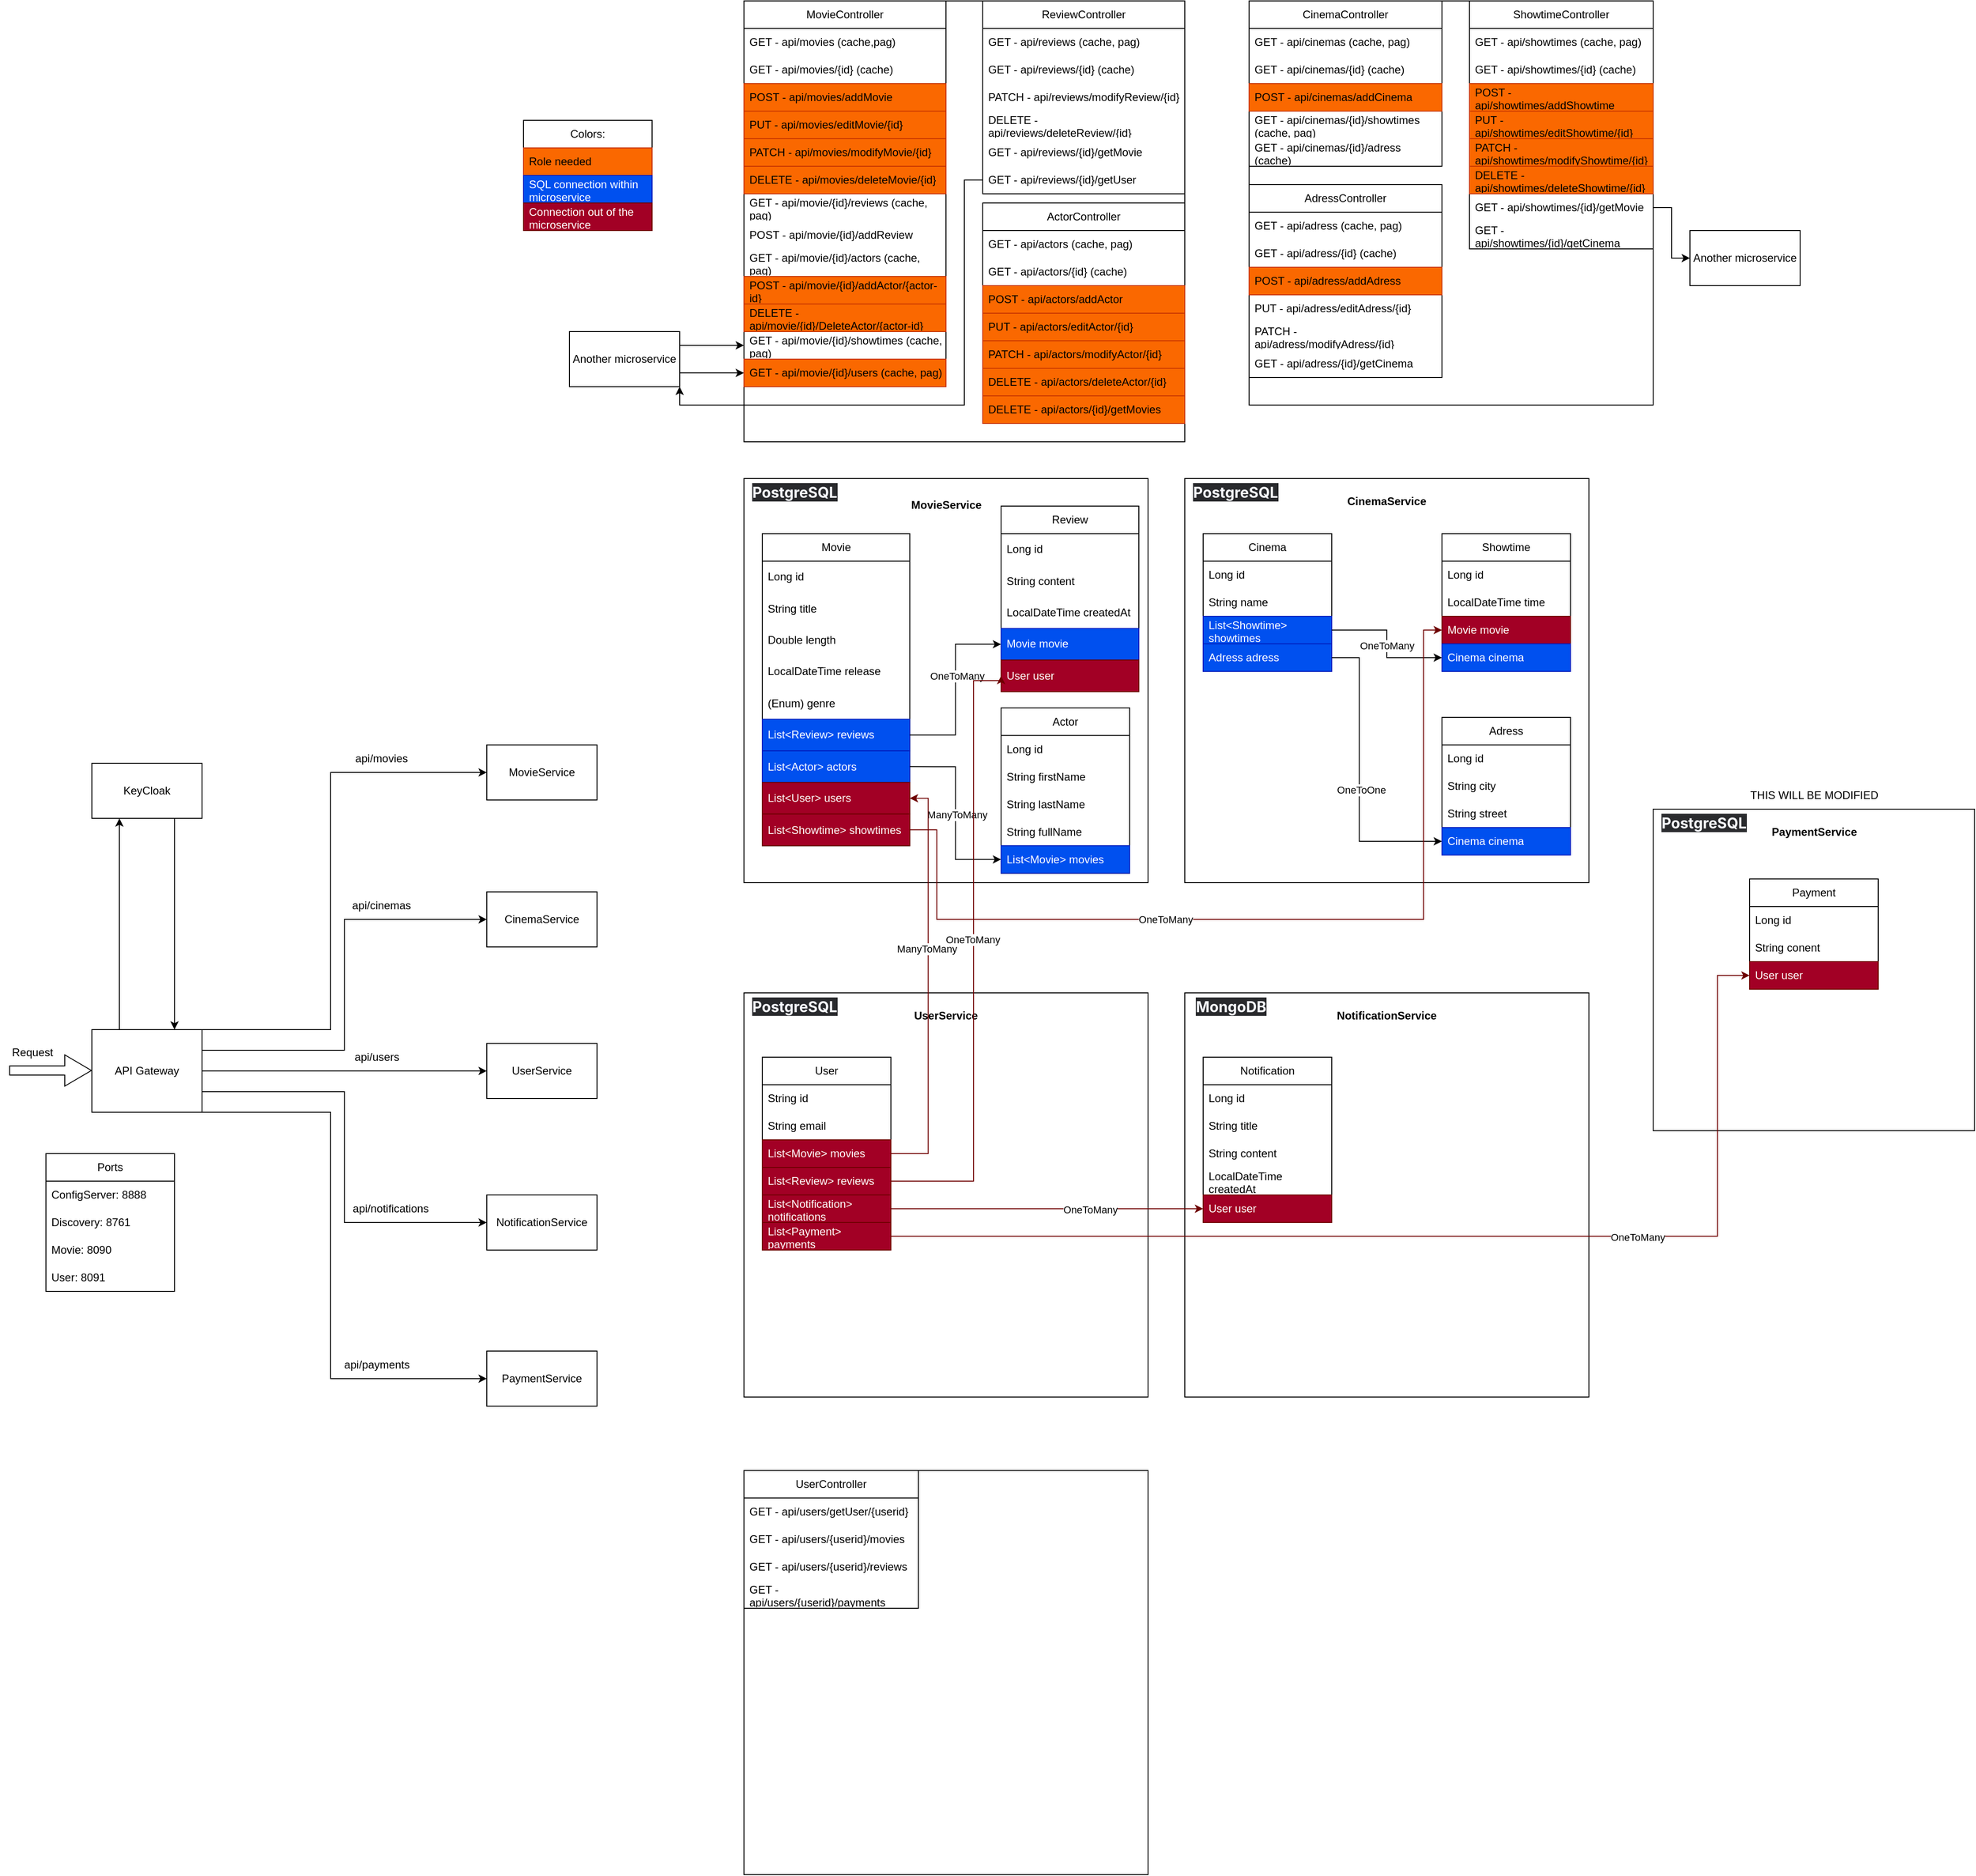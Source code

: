 <mxfile version="26.1.0">
  <diagram id="C5RBs43oDa-KdzZeNtuy" name="Page-1">
    <mxGraphModel dx="1434" dy="3084" grid="1" gridSize="10" guides="1" tooltips="1" connect="1" arrows="1" fold="1" page="1" pageScale="1" pageWidth="827" pageHeight="1169" math="0" shadow="0">
      <root>
        <mxCell id="WIyWlLk6GJQsqaUBKTNV-0" />
        <mxCell id="WIyWlLk6GJQsqaUBKTNV-1" parent="WIyWlLk6GJQsqaUBKTNV-0" />
        <mxCell id="PJKf-jVnx4Yq2oBsgzTQ-20" style="edgeStyle=orthogonalEdgeStyle;rounded=0;orthogonalLoop=1;jettySize=auto;html=1;exitX=0.75;exitY=1;exitDx=0;exitDy=0;entryX=0.75;entryY=0;entryDx=0;entryDy=0;" parent="WIyWlLk6GJQsqaUBKTNV-1" source="PJKf-jVnx4Yq2oBsgzTQ-15" target="PJKf-jVnx4Yq2oBsgzTQ-18" edge="1">
          <mxGeometry relative="1" as="geometry" />
        </mxCell>
        <mxCell id="PJKf-jVnx4Yq2oBsgzTQ-15" value="KeyCloak" style="rounded=0;whiteSpace=wrap;html=1;" parent="WIyWlLk6GJQsqaUBKTNV-1" vertex="1">
          <mxGeometry x="130" y="-770" width="120" height="60" as="geometry" />
        </mxCell>
        <mxCell id="PJKf-jVnx4Yq2oBsgzTQ-19" style="edgeStyle=orthogonalEdgeStyle;rounded=0;orthogonalLoop=1;jettySize=auto;html=1;exitX=0.25;exitY=0;exitDx=0;exitDy=0;entryX=0.25;entryY=1;entryDx=0;entryDy=0;" parent="WIyWlLk6GJQsqaUBKTNV-1" source="PJKf-jVnx4Yq2oBsgzTQ-18" target="PJKf-jVnx4Yq2oBsgzTQ-15" edge="1">
          <mxGeometry relative="1" as="geometry" />
        </mxCell>
        <mxCell id="PJKf-jVnx4Yq2oBsgzTQ-35" style="edgeStyle=orthogonalEdgeStyle;rounded=0;orthogonalLoop=1;jettySize=auto;html=1;exitX=1;exitY=0.25;exitDx=0;exitDy=0;entryX=0;entryY=0.5;entryDx=0;entryDy=0;" parent="WIyWlLk6GJQsqaUBKTNV-1" source="PJKf-jVnx4Yq2oBsgzTQ-18" target="PJKf-jVnx4Yq2oBsgzTQ-29" edge="1">
          <mxGeometry relative="1" as="geometry" />
        </mxCell>
        <mxCell id="PJKf-jVnx4Yq2oBsgzTQ-37" style="edgeStyle=orthogonalEdgeStyle;rounded=0;orthogonalLoop=1;jettySize=auto;html=1;exitX=1;exitY=0.5;exitDx=0;exitDy=0;entryX=0;entryY=0.5;entryDx=0;entryDy=0;" parent="WIyWlLk6GJQsqaUBKTNV-1" source="PJKf-jVnx4Yq2oBsgzTQ-18" target="PJKf-jVnx4Yq2oBsgzTQ-36" edge="1">
          <mxGeometry relative="1" as="geometry" />
        </mxCell>
        <mxCell id="PJKf-jVnx4Yq2oBsgzTQ-40" style="edgeStyle=orthogonalEdgeStyle;rounded=0;orthogonalLoop=1;jettySize=auto;html=1;exitX=1;exitY=0.75;exitDx=0;exitDy=0;entryX=0;entryY=0.5;entryDx=0;entryDy=0;" parent="WIyWlLk6GJQsqaUBKTNV-1" source="PJKf-jVnx4Yq2oBsgzTQ-18" target="PJKf-jVnx4Yq2oBsgzTQ-39" edge="1">
          <mxGeometry relative="1" as="geometry" />
        </mxCell>
        <mxCell id="PJKf-jVnx4Yq2oBsgzTQ-43" style="edgeStyle=orthogonalEdgeStyle;rounded=0;orthogonalLoop=1;jettySize=auto;html=1;exitX=1;exitY=0;exitDx=0;exitDy=0;entryX=0;entryY=0.5;entryDx=0;entryDy=0;" parent="WIyWlLk6GJQsqaUBKTNV-1" source="PJKf-jVnx4Yq2oBsgzTQ-18" target="PJKf-jVnx4Yq2oBsgzTQ-25" edge="1">
          <mxGeometry relative="1" as="geometry">
            <Array as="points">
              <mxPoint x="390" y="-480" />
              <mxPoint x="390" y="-760" />
            </Array>
          </mxGeometry>
        </mxCell>
        <mxCell id="PJKf-jVnx4Yq2oBsgzTQ-44" style="edgeStyle=orthogonalEdgeStyle;rounded=0;orthogonalLoop=1;jettySize=auto;html=1;exitX=1;exitY=1;exitDx=0;exitDy=0;entryX=0;entryY=0.5;entryDx=0;entryDy=0;" parent="WIyWlLk6GJQsqaUBKTNV-1" source="PJKf-jVnx4Yq2oBsgzTQ-18" target="PJKf-jVnx4Yq2oBsgzTQ-42" edge="1">
          <mxGeometry relative="1" as="geometry">
            <Array as="points">
              <mxPoint x="390" y="-390" />
              <mxPoint x="390" y="-100" />
            </Array>
          </mxGeometry>
        </mxCell>
        <mxCell id="PJKf-jVnx4Yq2oBsgzTQ-18" value="API Gateway" style="rounded=0;whiteSpace=wrap;html=1;" parent="WIyWlLk6GJQsqaUBKTNV-1" vertex="1">
          <mxGeometry x="130" y="-480" width="120" height="90" as="geometry" />
        </mxCell>
        <mxCell id="PJKf-jVnx4Yq2oBsgzTQ-21" value="" style="shape=flexArrow;endArrow=classic;html=1;rounded=0;width=10;endSize=9.33;endWidth=23;" parent="WIyWlLk6GJQsqaUBKTNV-1" edge="1">
          <mxGeometry width="50" height="50" relative="1" as="geometry">
            <mxPoint x="40" y="-435.5" as="sourcePoint" />
            <mxPoint x="130" y="-435.5" as="targetPoint" />
          </mxGeometry>
        </mxCell>
        <mxCell id="PJKf-jVnx4Yq2oBsgzTQ-22" value="Request" style="text;html=1;align=center;verticalAlign=middle;resizable=0;points=[];autosize=1;strokeColor=none;fillColor=none;" parent="WIyWlLk6GJQsqaUBKTNV-1" vertex="1">
          <mxGeometry x="30" y="-470" width="70" height="30" as="geometry" />
        </mxCell>
        <mxCell id="PJKf-jVnx4Yq2oBsgzTQ-25" value="MovieService" style="rounded=0;whiteSpace=wrap;html=1;" parent="WIyWlLk6GJQsqaUBKTNV-1" vertex="1">
          <mxGeometry x="560" y="-790" width="120" height="60" as="geometry" />
        </mxCell>
        <mxCell id="PJKf-jVnx4Yq2oBsgzTQ-28" value="api/movies" style="text;html=1;align=center;verticalAlign=middle;resizable=0;points=[];autosize=1;strokeColor=none;fillColor=none;" parent="WIyWlLk6GJQsqaUBKTNV-1" vertex="1">
          <mxGeometry x="405" y="-790" width="80" height="30" as="geometry" />
        </mxCell>
        <mxCell id="PJKf-jVnx4Yq2oBsgzTQ-29" value="CinemaService" style="rounded=0;whiteSpace=wrap;html=1;" parent="WIyWlLk6GJQsqaUBKTNV-1" vertex="1">
          <mxGeometry x="560" y="-630" width="120" height="60" as="geometry" />
        </mxCell>
        <mxCell id="PJKf-jVnx4Yq2oBsgzTQ-32" value="api/cinemas" style="text;html=1;align=center;verticalAlign=middle;resizable=0;points=[];autosize=1;strokeColor=none;fillColor=none;" parent="WIyWlLk6GJQsqaUBKTNV-1" vertex="1">
          <mxGeometry x="400" y="-630" width="90" height="30" as="geometry" />
        </mxCell>
        <mxCell id="PJKf-jVnx4Yq2oBsgzTQ-36" value="UserService" style="rounded=0;whiteSpace=wrap;html=1;" parent="WIyWlLk6GJQsqaUBKTNV-1" vertex="1">
          <mxGeometry x="560" y="-465" width="120" height="60" as="geometry" />
        </mxCell>
        <mxCell id="PJKf-jVnx4Yq2oBsgzTQ-38" value="api/users" style="text;html=1;align=center;verticalAlign=middle;resizable=0;points=[];autosize=1;strokeColor=none;fillColor=none;" parent="WIyWlLk6GJQsqaUBKTNV-1" vertex="1">
          <mxGeometry x="405" y="-465" width="70" height="30" as="geometry" />
        </mxCell>
        <mxCell id="PJKf-jVnx4Yq2oBsgzTQ-39" value="NotificationService" style="rounded=0;whiteSpace=wrap;html=1;" parent="WIyWlLk6GJQsqaUBKTNV-1" vertex="1">
          <mxGeometry x="560" y="-300" width="120" height="60" as="geometry" />
        </mxCell>
        <mxCell id="PJKf-jVnx4Yq2oBsgzTQ-41" value="api/notifications" style="text;html=1;align=center;verticalAlign=middle;resizable=0;points=[];autosize=1;strokeColor=none;fillColor=none;" parent="WIyWlLk6GJQsqaUBKTNV-1" vertex="1">
          <mxGeometry x="400" y="-300" width="110" height="30" as="geometry" />
        </mxCell>
        <mxCell id="PJKf-jVnx4Yq2oBsgzTQ-42" value="PaymentService" style="rounded=0;whiteSpace=wrap;html=1;" parent="WIyWlLk6GJQsqaUBKTNV-1" vertex="1">
          <mxGeometry x="560" y="-130" width="120" height="60" as="geometry" />
        </mxCell>
        <mxCell id="PJKf-jVnx4Yq2oBsgzTQ-45" value="api/payments" style="text;html=1;align=center;verticalAlign=middle;resizable=0;points=[];autosize=1;strokeColor=none;fillColor=none;" parent="WIyWlLk6GJQsqaUBKTNV-1" vertex="1">
          <mxGeometry x="395" y="-130" width="90" height="30" as="geometry" />
        </mxCell>
        <mxCell id="PJKf-jVnx4Yq2oBsgzTQ-46" value="Ports" style="swimlane;fontStyle=0;childLayout=stackLayout;horizontal=1;startSize=30;horizontalStack=0;resizeParent=1;resizeParentMax=0;resizeLast=0;collapsible=1;marginBottom=0;whiteSpace=wrap;html=1;" parent="WIyWlLk6GJQsqaUBKTNV-1" vertex="1">
          <mxGeometry x="80" y="-345" width="140" height="150" as="geometry" />
        </mxCell>
        <mxCell id="PJKf-jVnx4Yq2oBsgzTQ-47" value="ConfigServer: 8888" style="text;strokeColor=none;fillColor=none;align=left;verticalAlign=middle;spacingLeft=4;spacingRight=4;overflow=hidden;points=[[0,0.5],[1,0.5]];portConstraint=eastwest;rotatable=0;whiteSpace=wrap;html=1;" parent="PJKf-jVnx4Yq2oBsgzTQ-46" vertex="1">
          <mxGeometry y="30" width="140" height="30" as="geometry" />
        </mxCell>
        <mxCell id="PJKf-jVnx4Yq2oBsgzTQ-48" value="Discovery: 8761" style="text;strokeColor=none;fillColor=none;align=left;verticalAlign=middle;spacingLeft=4;spacingRight=4;overflow=hidden;points=[[0,0.5],[1,0.5]];portConstraint=eastwest;rotatable=0;whiteSpace=wrap;html=1;" parent="PJKf-jVnx4Yq2oBsgzTQ-46" vertex="1">
          <mxGeometry y="60" width="140" height="30" as="geometry" />
        </mxCell>
        <mxCell id="PJKf-jVnx4Yq2oBsgzTQ-49" value="Movie: 8090" style="text;strokeColor=none;fillColor=none;align=left;verticalAlign=middle;spacingLeft=4;spacingRight=4;overflow=hidden;points=[[0,0.5],[1,0.5]];portConstraint=eastwest;rotatable=0;whiteSpace=wrap;html=1;" parent="PJKf-jVnx4Yq2oBsgzTQ-46" vertex="1">
          <mxGeometry y="90" width="140" height="30" as="geometry" />
        </mxCell>
        <mxCell id="XCyNmbGO4OPmrqgaqZ6w-1" value="User: 8091" style="text;strokeColor=none;fillColor=none;align=left;verticalAlign=middle;spacingLeft=4;spacingRight=4;overflow=hidden;points=[[0,0.5],[1,0.5]];portConstraint=eastwest;rotatable=0;whiteSpace=wrap;html=1;" vertex="1" parent="PJKf-jVnx4Yq2oBsgzTQ-46">
          <mxGeometry y="120" width="140" height="30" as="geometry" />
        </mxCell>
        <mxCell id="sUJshtcy-ZBB7ZE9HucJ-1" value="" style="group" parent="WIyWlLk6GJQsqaUBKTNV-1" vertex="1" connectable="0">
          <mxGeometry x="840" y="-1080" width="440" height="440" as="geometry" />
        </mxCell>
        <mxCell id="sUJshtcy-ZBB7ZE9HucJ-0" value="" style="whiteSpace=wrap;html=1;aspect=fixed;" parent="sUJshtcy-ZBB7ZE9HucJ-1" vertex="1">
          <mxGeometry width="440" height="440" as="geometry" />
        </mxCell>
        <mxCell id="OH8wwOLy9I2YWy9BTSWH-0" value="Movie" style="swimlane;fontStyle=0;childLayout=stackLayout;horizontal=1;startSize=30;horizontalStack=0;resizeParent=1;resizeParentMax=0;resizeLast=0;collapsible=1;marginBottom=0;whiteSpace=wrap;html=1;" parent="sUJshtcy-ZBB7ZE9HucJ-1" vertex="1">
          <mxGeometry x="20" y="60.004" width="160.588" height="339.706" as="geometry" />
        </mxCell>
        <mxCell id="OH8wwOLy9I2YWy9BTSWH-1" value="Long id" style="text;strokeColor=none;fillColor=none;align=left;verticalAlign=middle;spacingLeft=4;spacingRight=4;overflow=hidden;points=[[0,0.5],[1,0.5]];portConstraint=eastwest;rotatable=0;whiteSpace=wrap;html=1;" parent="OH8wwOLy9I2YWy9BTSWH-0" vertex="1">
          <mxGeometry y="30" width="160.588" height="34.412" as="geometry" />
        </mxCell>
        <mxCell id="OH8wwOLy9I2YWy9BTSWH-2" value="String title" style="text;strokeColor=none;fillColor=none;align=left;verticalAlign=middle;spacingLeft=4;spacingRight=4;overflow=hidden;points=[[0,0.5],[1,0.5]];portConstraint=eastwest;rotatable=0;whiteSpace=wrap;html=1;" parent="OH8wwOLy9I2YWy9BTSWH-0" vertex="1">
          <mxGeometry y="64.412" width="160.588" height="34.412" as="geometry" />
        </mxCell>
        <mxCell id="OH8wwOLy9I2YWy9BTSWH-3" value="Double length" style="text;strokeColor=none;fillColor=none;align=left;verticalAlign=middle;spacingLeft=4;spacingRight=4;overflow=hidden;points=[[0,0.5],[1,0.5]];portConstraint=eastwest;rotatable=0;whiteSpace=wrap;html=1;" parent="OH8wwOLy9I2YWy9BTSWH-0" vertex="1">
          <mxGeometry y="98.824" width="160.588" height="34.412" as="geometry" />
        </mxCell>
        <mxCell id="OH8wwOLy9I2YWy9BTSWH-28" value="LocalDateTime release" style="text;strokeColor=none;fillColor=none;align=left;verticalAlign=middle;spacingLeft=4;spacingRight=4;overflow=hidden;points=[[0,0.5],[1,0.5]];portConstraint=eastwest;rotatable=0;whiteSpace=wrap;html=1;" parent="OH8wwOLy9I2YWy9BTSWH-0" vertex="1">
          <mxGeometry y="133.235" width="160.588" height="34.412" as="geometry" />
        </mxCell>
        <mxCell id="OH8wwOLy9I2YWy9BTSWH-17" value="(Enum) genre" style="text;strokeColor=none;fillColor=none;align=left;verticalAlign=middle;spacingLeft=4;spacingRight=4;overflow=hidden;points=[[0,0.5],[1,0.5]];portConstraint=eastwest;rotatable=0;whiteSpace=wrap;html=1;" parent="OH8wwOLy9I2YWy9BTSWH-0" vertex="1">
          <mxGeometry y="167.647" width="160.588" height="34.412" as="geometry" />
        </mxCell>
        <mxCell id="OH8wwOLy9I2YWy9BTSWH-18" value="List&amp;lt;Review&amp;gt; reviews" style="text;strokeColor=#001DBC;fillColor=#0050ef;align=left;verticalAlign=middle;spacingLeft=4;spacingRight=4;overflow=hidden;points=[[0,0.5],[1,0.5]];portConstraint=eastwest;rotatable=0;whiteSpace=wrap;html=1;fontColor=#ffffff;" parent="OH8wwOLy9I2YWy9BTSWH-0" vertex="1">
          <mxGeometry y="202.059" width="160.588" height="34.412" as="geometry" />
        </mxCell>
        <mxCell id="OH8wwOLy9I2YWy9BTSWH-10" value="List&amp;lt;Actor&amp;gt; actors" style="text;strokeColor=#001DBC;fillColor=#0050ef;align=left;verticalAlign=middle;spacingLeft=4;spacingRight=4;overflow=hidden;points=[[0,0.5],[1,0.5]];portConstraint=eastwest;rotatable=0;whiteSpace=wrap;html=1;fontColor=#ffffff;" parent="OH8wwOLy9I2YWy9BTSWH-0" vertex="1">
          <mxGeometry y="236.471" width="160.588" height="34.412" as="geometry" />
        </mxCell>
        <mxCell id="OH8wwOLy9I2YWy9BTSWH-33" value="List&amp;lt;User&amp;gt; users" style="text;strokeColor=#6F0000;fillColor=#a20025;align=left;verticalAlign=middle;spacingLeft=4;spacingRight=4;overflow=hidden;points=[[0,0.5],[1,0.5]];portConstraint=eastwest;rotatable=0;whiteSpace=wrap;html=1;fontColor=#ffffff;" parent="OH8wwOLy9I2YWy9BTSWH-0" vertex="1">
          <mxGeometry y="270.882" width="160.588" height="34.412" as="geometry" />
        </mxCell>
        <mxCell id="sUJshtcy-ZBB7ZE9HucJ-34" value="List&amp;lt;Showtime&amp;gt; showtimes" style="text;strokeColor=#6F0000;fillColor=#a20025;align=left;verticalAlign=middle;spacingLeft=4;spacingRight=4;overflow=hidden;points=[[0,0.5],[1,0.5]];portConstraint=eastwest;rotatable=0;whiteSpace=wrap;html=1;fontColor=#ffffff;" parent="OH8wwOLy9I2YWy9BTSWH-0" vertex="1">
          <mxGeometry y="305.294" width="160.588" height="34.412" as="geometry" />
        </mxCell>
        <mxCell id="sUJshtcy-ZBB7ZE9HucJ-2" value="MovieService" style="text;html=1;align=center;verticalAlign=middle;whiteSpace=wrap;rounded=0;fontStyle=1" parent="sUJshtcy-ZBB7ZE9HucJ-1" vertex="1">
          <mxGeometry x="185.588" y="11.471" width="68.824" height="34.412" as="geometry" />
        </mxCell>
        <mxCell id="OH8wwOLy9I2YWy9BTSWH-19" value="Review" style="swimlane;fontStyle=0;childLayout=stackLayout;horizontal=1;startSize=30;horizontalStack=0;resizeParent=1;resizeParentMax=0;resizeLast=0;collapsible=1;marginBottom=0;whiteSpace=wrap;html=1;" parent="sUJshtcy-ZBB7ZE9HucJ-1" vertex="1">
          <mxGeometry x="280" y="30" width="150" height="202.059" as="geometry" />
        </mxCell>
        <mxCell id="OH8wwOLy9I2YWy9BTSWH-20" value="Long id" style="text;strokeColor=none;fillColor=none;align=left;verticalAlign=middle;spacingLeft=4;spacingRight=4;overflow=hidden;points=[[0,0.5],[1,0.5]];portConstraint=eastwest;rotatable=0;whiteSpace=wrap;html=1;" parent="OH8wwOLy9I2YWy9BTSWH-19" vertex="1">
          <mxGeometry y="30" width="150" height="34.412" as="geometry" />
        </mxCell>
        <mxCell id="OH8wwOLy9I2YWy9BTSWH-21" value="String content" style="text;strokeColor=none;fillColor=none;align=left;verticalAlign=middle;spacingLeft=4;spacingRight=4;overflow=hidden;points=[[0,0.5],[1,0.5]];portConstraint=eastwest;rotatable=0;whiteSpace=wrap;html=1;" parent="OH8wwOLy9I2YWy9BTSWH-19" vertex="1">
          <mxGeometry y="64.412" width="150" height="34.412" as="geometry" />
        </mxCell>
        <mxCell id="OH8wwOLy9I2YWy9BTSWH-22" value="LocalDateTime createdAt" style="text;strokeColor=none;fillColor=none;align=left;verticalAlign=middle;spacingLeft=4;spacingRight=4;overflow=hidden;points=[[0,0.5],[1,0.5]];portConstraint=eastwest;rotatable=0;whiteSpace=wrap;html=1;" parent="OH8wwOLy9I2YWy9BTSWH-19" vertex="1">
          <mxGeometry y="98.824" width="150" height="34.412" as="geometry" />
        </mxCell>
        <mxCell id="OH8wwOLy9I2YWy9BTSWH-30" value="Movie movie" style="text;strokeColor=#001DBC;fillColor=#0050ef;align=left;verticalAlign=middle;spacingLeft=4;spacingRight=4;overflow=hidden;points=[[0,0.5],[1,0.5]];portConstraint=eastwest;rotatable=0;whiteSpace=wrap;html=1;fontColor=#ffffff;" parent="OH8wwOLy9I2YWy9BTSWH-19" vertex="1">
          <mxGeometry y="133.235" width="150" height="34.412" as="geometry" />
        </mxCell>
        <mxCell id="sUJshtcy-ZBB7ZE9HucJ-43" value="User user" style="text;strokeColor=#6F0000;fillColor=#a20025;align=left;verticalAlign=middle;spacingLeft=4;spacingRight=4;overflow=hidden;points=[[0,0.5],[1,0.5]];portConstraint=eastwest;rotatable=0;whiteSpace=wrap;html=1;fontColor=#ffffff;" parent="OH8wwOLy9I2YWy9BTSWH-19" vertex="1">
          <mxGeometry y="167.647" width="150" height="34.412" as="geometry" />
        </mxCell>
        <mxCell id="sUJshtcy-ZBB7ZE9HucJ-5" style="edgeStyle=orthogonalEdgeStyle;rounded=0;orthogonalLoop=1;jettySize=auto;html=1;exitX=1;exitY=0.5;exitDx=0;exitDy=0;entryX=0;entryY=0.5;entryDx=0;entryDy=0;" parent="sUJshtcy-ZBB7ZE9HucJ-1" source="OH8wwOLy9I2YWy9BTSWH-18" target="OH8wwOLy9I2YWy9BTSWH-30" edge="1">
          <mxGeometry relative="1" as="geometry" />
        </mxCell>
        <mxCell id="sUJshtcy-ZBB7ZE9HucJ-7" value="OneToMany" style="edgeLabel;html=1;align=center;verticalAlign=middle;resizable=0;points=[];" parent="sUJshtcy-ZBB7ZE9HucJ-5" vertex="1" connectable="0">
          <mxGeometry x="0.154" y="-1" relative="1" as="geometry">
            <mxPoint as="offset" />
          </mxGeometry>
        </mxCell>
        <mxCell id="OH8wwOLy9I2YWy9BTSWH-11" value="Actor" style="swimlane;fontStyle=0;childLayout=stackLayout;horizontal=1;startSize=30;horizontalStack=0;resizeParent=1;resizeParentMax=0;resizeLast=0;collapsible=1;marginBottom=0;whiteSpace=wrap;html=1;" parent="sUJshtcy-ZBB7ZE9HucJ-1" vertex="1">
          <mxGeometry x="280" y="249.71" width="140" height="180" as="geometry" />
        </mxCell>
        <mxCell id="OH8wwOLy9I2YWy9BTSWH-12" value="Long id" style="text;strokeColor=none;fillColor=none;align=left;verticalAlign=middle;spacingLeft=4;spacingRight=4;overflow=hidden;points=[[0,0.5],[1,0.5]];portConstraint=eastwest;rotatable=0;whiteSpace=wrap;html=1;" parent="OH8wwOLy9I2YWy9BTSWH-11" vertex="1">
          <mxGeometry y="30" width="140" height="30" as="geometry" />
        </mxCell>
        <mxCell id="OH8wwOLy9I2YWy9BTSWH-13" value="String firstName" style="text;strokeColor=none;fillColor=none;align=left;verticalAlign=middle;spacingLeft=4;spacingRight=4;overflow=hidden;points=[[0,0.5],[1,0.5]];portConstraint=eastwest;rotatable=0;whiteSpace=wrap;html=1;" parent="OH8wwOLy9I2YWy9BTSWH-11" vertex="1">
          <mxGeometry y="60" width="140" height="30" as="geometry" />
        </mxCell>
        <mxCell id="sUJshtcy-ZBB7ZE9HucJ-77" value="String lastName" style="text;strokeColor=none;fillColor=none;align=left;verticalAlign=middle;spacingLeft=4;spacingRight=4;overflow=hidden;points=[[0,0.5],[1,0.5]];portConstraint=eastwest;rotatable=0;whiteSpace=wrap;html=1;" parent="OH8wwOLy9I2YWy9BTSWH-11" vertex="1">
          <mxGeometry y="90" width="140" height="30" as="geometry" />
        </mxCell>
        <mxCell id="sUJshtcy-ZBB7ZE9HucJ-78" value="String fullName" style="text;strokeColor=none;fillColor=none;align=left;verticalAlign=middle;spacingLeft=4;spacingRight=4;overflow=hidden;points=[[0,0.5],[1,0.5]];portConstraint=eastwest;rotatable=0;whiteSpace=wrap;html=1;" parent="OH8wwOLy9I2YWy9BTSWH-11" vertex="1">
          <mxGeometry y="120" width="140" height="30" as="geometry" />
        </mxCell>
        <mxCell id="OH8wwOLy9I2YWy9BTSWH-14" value="List&amp;lt;Movie&amp;gt; movies" style="text;strokeColor=#001DBC;fillColor=#0050ef;align=left;verticalAlign=middle;spacingLeft=4;spacingRight=4;overflow=hidden;points=[[0,0.5],[1,0.5]];portConstraint=eastwest;rotatable=0;whiteSpace=wrap;html=1;fontColor=#ffffff;" parent="OH8wwOLy9I2YWy9BTSWH-11" vertex="1">
          <mxGeometry y="150" width="140" height="30" as="geometry" />
        </mxCell>
        <mxCell id="sUJshtcy-ZBB7ZE9HucJ-8" style="edgeStyle=orthogonalEdgeStyle;rounded=0;orthogonalLoop=1;jettySize=auto;html=1;exitX=1;exitY=0.5;exitDx=0;exitDy=0;entryX=0;entryY=0.5;entryDx=0;entryDy=0;" parent="sUJshtcy-ZBB7ZE9HucJ-1" source="OH8wwOLy9I2YWy9BTSWH-10" target="OH8wwOLy9I2YWy9BTSWH-14" edge="1">
          <mxGeometry relative="1" as="geometry" />
        </mxCell>
        <mxCell id="sUJshtcy-ZBB7ZE9HucJ-9" value="ManyToMany" style="edgeLabel;html=1;align=center;verticalAlign=middle;resizable=0;points=[];" parent="sUJshtcy-ZBB7ZE9HucJ-8" vertex="1" connectable="0">
          <mxGeometry x="0.019" y="1" relative="1" as="geometry">
            <mxPoint as="offset" />
          </mxGeometry>
        </mxCell>
        <mxCell id="sUJshtcy-ZBB7ZE9HucJ-71" value="&lt;strong style=&quot;color: rgb(248, 250, 255); font-family: Inter, system-ui, -apple-system, BlinkMacSystemFont, &amp;quot;Segoe UI&amp;quot;, Roboto, &amp;quot;Noto Sans&amp;quot;, Ubuntu, Cantarell, &amp;quot;Helvetica Neue&amp;quot;, Oxygen, &amp;quot;Open Sans&amp;quot;, sans-serif; font-size: 16.002px; text-align: left; text-wrap-mode: wrap; background-color: rgb(41, 42, 45);&quot;&gt;PostgreSQL&lt;/strong&gt;" style="text;html=1;align=center;verticalAlign=middle;resizable=0;points=[];autosize=1;strokeColor=none;fillColor=none;" parent="sUJshtcy-ZBB7ZE9HucJ-1" vertex="1">
          <mxGeometry y="2.665e-14" width="110" height="30" as="geometry" />
        </mxCell>
        <mxCell id="sUJshtcy-ZBB7ZE9HucJ-38" value="" style="group" parent="WIyWlLk6GJQsqaUBKTNV-1" vertex="1" connectable="0">
          <mxGeometry x="1320" y="-1080" width="440" height="440" as="geometry" />
        </mxCell>
        <mxCell id="sUJshtcy-ZBB7ZE9HucJ-10" value="" style="whiteSpace=wrap;html=1;aspect=fixed;" parent="sUJshtcy-ZBB7ZE9HucJ-38" vertex="1">
          <mxGeometry width="440" height="440" as="geometry" />
        </mxCell>
        <mxCell id="sUJshtcy-ZBB7ZE9HucJ-12" value="CinemaService" style="text;html=1;align=center;verticalAlign=middle;whiteSpace=wrap;rounded=0;fontStyle=1" parent="sUJshtcy-ZBB7ZE9HucJ-38" vertex="1">
          <mxGeometry x="190" y="10" width="60" height="30" as="geometry" />
        </mxCell>
        <mxCell id="sUJshtcy-ZBB7ZE9HucJ-14" value="Cinema" style="swimlane;fontStyle=0;childLayout=stackLayout;horizontal=1;startSize=30;horizontalStack=0;resizeParent=1;resizeParentMax=0;resizeLast=0;collapsible=1;marginBottom=0;whiteSpace=wrap;html=1;" parent="sUJshtcy-ZBB7ZE9HucJ-38" vertex="1">
          <mxGeometry x="20" y="60" width="140" height="150" as="geometry" />
        </mxCell>
        <mxCell id="sUJshtcy-ZBB7ZE9HucJ-15" value="Long id" style="text;strokeColor=none;fillColor=none;align=left;verticalAlign=middle;spacingLeft=4;spacingRight=4;overflow=hidden;points=[[0,0.5],[1,0.5]];portConstraint=eastwest;rotatable=0;whiteSpace=wrap;html=1;" parent="sUJshtcy-ZBB7ZE9HucJ-14" vertex="1">
          <mxGeometry y="30" width="140" height="30" as="geometry" />
        </mxCell>
        <mxCell id="sUJshtcy-ZBB7ZE9HucJ-16" value="String name" style="text;strokeColor=none;fillColor=none;align=left;verticalAlign=middle;spacingLeft=4;spacingRight=4;overflow=hidden;points=[[0,0.5],[1,0.5]];portConstraint=eastwest;rotatable=0;whiteSpace=wrap;html=1;" parent="sUJshtcy-ZBB7ZE9HucJ-14" vertex="1">
          <mxGeometry y="60" width="140" height="30" as="geometry" />
        </mxCell>
        <mxCell id="sUJshtcy-ZBB7ZE9HucJ-23" value="List&amp;lt;Showtime&amp;gt; showtimes" style="text;strokeColor=#001DBC;fillColor=#0050ef;align=left;verticalAlign=middle;spacingLeft=4;spacingRight=4;overflow=hidden;points=[[0,0.5],[1,0.5]];portConstraint=eastwest;rotatable=0;whiteSpace=wrap;html=1;fontColor=#ffffff;" parent="sUJshtcy-ZBB7ZE9HucJ-14" vertex="1">
          <mxGeometry y="90" width="140" height="30" as="geometry" />
        </mxCell>
        <mxCell id="sUJshtcy-ZBB7ZE9HucJ-17" value="Adress adress" style="text;strokeColor=#001DBC;fillColor=#0050ef;align=left;verticalAlign=middle;spacingLeft=4;spacingRight=4;overflow=hidden;points=[[0,0.5],[1,0.5]];portConstraint=eastwest;rotatable=0;whiteSpace=wrap;html=1;fontColor=#ffffff;" parent="sUJshtcy-ZBB7ZE9HucJ-14" vertex="1">
          <mxGeometry y="120" width="140" height="30" as="geometry" />
        </mxCell>
        <mxCell id="sUJshtcy-ZBB7ZE9HucJ-18" value="Showtime" style="swimlane;fontStyle=0;childLayout=stackLayout;horizontal=1;startSize=30;horizontalStack=0;resizeParent=1;resizeParentMax=0;resizeLast=0;collapsible=1;marginBottom=0;whiteSpace=wrap;html=1;" parent="sUJshtcy-ZBB7ZE9HucJ-38" vertex="1">
          <mxGeometry x="280" y="60" width="140" height="150" as="geometry" />
        </mxCell>
        <mxCell id="sUJshtcy-ZBB7ZE9HucJ-19" value="Long id" style="text;strokeColor=none;fillColor=none;align=left;verticalAlign=middle;spacingLeft=4;spacingRight=4;overflow=hidden;points=[[0,0.5],[1,0.5]];portConstraint=eastwest;rotatable=0;whiteSpace=wrap;html=1;" parent="sUJshtcy-ZBB7ZE9HucJ-18" vertex="1">
          <mxGeometry y="30" width="140" height="30" as="geometry" />
        </mxCell>
        <mxCell id="sUJshtcy-ZBB7ZE9HucJ-20" value="LocalDateTime time" style="text;strokeColor=none;fillColor=none;align=left;verticalAlign=middle;spacingLeft=4;spacingRight=4;overflow=hidden;points=[[0,0.5],[1,0.5]];portConstraint=eastwest;rotatable=0;whiteSpace=wrap;html=1;" parent="sUJshtcy-ZBB7ZE9HucJ-18" vertex="1">
          <mxGeometry y="60" width="140" height="30" as="geometry" />
        </mxCell>
        <mxCell id="sUJshtcy-ZBB7ZE9HucJ-21" value="Movie movie" style="text;strokeColor=#6F0000;fillColor=#a20025;align=left;verticalAlign=middle;spacingLeft=4;spacingRight=4;overflow=hidden;points=[[0,0.5],[1,0.5]];portConstraint=eastwest;rotatable=0;whiteSpace=wrap;html=1;fontColor=#ffffff;" parent="sUJshtcy-ZBB7ZE9HucJ-18" vertex="1">
          <mxGeometry y="90" width="140" height="30" as="geometry" />
        </mxCell>
        <mxCell id="sUJshtcy-ZBB7ZE9HucJ-22" value="Cinema cinema" style="text;strokeColor=#001DBC;fillColor=#0050ef;align=left;verticalAlign=middle;spacingLeft=4;spacingRight=4;overflow=hidden;points=[[0,0.5],[1,0.5]];portConstraint=eastwest;rotatable=0;whiteSpace=wrap;html=1;fontColor=#ffffff;" parent="sUJshtcy-ZBB7ZE9HucJ-18" vertex="1">
          <mxGeometry y="120" width="140" height="30" as="geometry" />
        </mxCell>
        <mxCell id="sUJshtcy-ZBB7ZE9HucJ-24" value="Adress" style="swimlane;fontStyle=0;childLayout=stackLayout;horizontal=1;startSize=30;horizontalStack=0;resizeParent=1;resizeParentMax=0;resizeLast=0;collapsible=1;marginBottom=0;whiteSpace=wrap;html=1;" parent="sUJshtcy-ZBB7ZE9HucJ-38" vertex="1">
          <mxGeometry x="280" y="260" width="140" height="150" as="geometry" />
        </mxCell>
        <mxCell id="sUJshtcy-ZBB7ZE9HucJ-25" value="Long id" style="text;strokeColor=none;fillColor=none;align=left;verticalAlign=middle;spacingLeft=4;spacingRight=4;overflow=hidden;points=[[0,0.5],[1,0.5]];portConstraint=eastwest;rotatable=0;whiteSpace=wrap;html=1;" parent="sUJshtcy-ZBB7ZE9HucJ-24" vertex="1">
          <mxGeometry y="30" width="140" height="30" as="geometry" />
        </mxCell>
        <mxCell id="sUJshtcy-ZBB7ZE9HucJ-26" value="String city" style="text;strokeColor=none;fillColor=none;align=left;verticalAlign=middle;spacingLeft=4;spacingRight=4;overflow=hidden;points=[[0,0.5],[1,0.5]];portConstraint=eastwest;rotatable=0;whiteSpace=wrap;html=1;" parent="sUJshtcy-ZBB7ZE9HucJ-24" vertex="1">
          <mxGeometry y="60" width="140" height="30" as="geometry" />
        </mxCell>
        <mxCell id="sUJshtcy-ZBB7ZE9HucJ-27" value="String street" style="text;strokeColor=none;fillColor=none;align=left;verticalAlign=middle;spacingLeft=4;spacingRight=4;overflow=hidden;points=[[0,0.5],[1,0.5]];portConstraint=eastwest;rotatable=0;whiteSpace=wrap;html=1;" parent="sUJshtcy-ZBB7ZE9HucJ-24" vertex="1">
          <mxGeometry y="90" width="140" height="30" as="geometry" />
        </mxCell>
        <mxCell id="sUJshtcy-ZBB7ZE9HucJ-29" value="Cinema cinema" style="text;strokeColor=#001DBC;fillColor=#0050ef;align=left;verticalAlign=middle;spacingLeft=4;spacingRight=4;overflow=hidden;points=[[0,0.5],[1,0.5]];portConstraint=eastwest;rotatable=0;whiteSpace=wrap;html=1;fontColor=#ffffff;" parent="sUJshtcy-ZBB7ZE9HucJ-24" vertex="1">
          <mxGeometry y="120" width="140" height="30" as="geometry" />
        </mxCell>
        <mxCell id="sUJshtcy-ZBB7ZE9HucJ-30" style="edgeStyle=orthogonalEdgeStyle;rounded=0;orthogonalLoop=1;jettySize=auto;html=1;exitX=1;exitY=0.5;exitDx=0;exitDy=0;entryX=0;entryY=0.5;entryDx=0;entryDy=0;" parent="sUJshtcy-ZBB7ZE9HucJ-38" source="sUJshtcy-ZBB7ZE9HucJ-17" target="sUJshtcy-ZBB7ZE9HucJ-29" edge="1">
          <mxGeometry relative="1" as="geometry">
            <Array as="points">
              <mxPoint x="190" y="195" />
              <mxPoint x="190" y="395" />
            </Array>
          </mxGeometry>
        </mxCell>
        <mxCell id="sUJshtcy-ZBB7ZE9HucJ-31" value="OneToOne" style="edgeLabel;html=1;align=center;verticalAlign=middle;resizable=0;points=[];" parent="sUJshtcy-ZBB7ZE9HucJ-30" vertex="1" connectable="0">
          <mxGeometry x="0.088" y="2" relative="1" as="geometry">
            <mxPoint as="offset" />
          </mxGeometry>
        </mxCell>
        <mxCell id="sUJshtcy-ZBB7ZE9HucJ-32" style="edgeStyle=orthogonalEdgeStyle;rounded=0;orthogonalLoop=1;jettySize=auto;html=1;exitX=1;exitY=0.5;exitDx=0;exitDy=0;entryX=0;entryY=0.5;entryDx=0;entryDy=0;" parent="sUJshtcy-ZBB7ZE9HucJ-38" source="sUJshtcy-ZBB7ZE9HucJ-23" target="sUJshtcy-ZBB7ZE9HucJ-22" edge="1">
          <mxGeometry relative="1" as="geometry" />
        </mxCell>
        <mxCell id="sUJshtcy-ZBB7ZE9HucJ-33" value="OneToMany" style="edgeLabel;html=1;align=center;verticalAlign=middle;resizable=0;points=[];" parent="sUJshtcy-ZBB7ZE9HucJ-32" vertex="1" connectable="0">
          <mxGeometry x="0.025" relative="1" as="geometry">
            <mxPoint as="offset" />
          </mxGeometry>
        </mxCell>
        <mxCell id="sUJshtcy-ZBB7ZE9HucJ-72" value="&lt;strong style=&quot;color: rgb(248, 250, 255); font-family: Inter, system-ui, -apple-system, BlinkMacSystemFont, &amp;quot;Segoe UI&amp;quot;, Roboto, &amp;quot;Noto Sans&amp;quot;, Ubuntu, Cantarell, &amp;quot;Helvetica Neue&amp;quot;, Oxygen, &amp;quot;Open Sans&amp;quot;, sans-serif; font-size: 16.002px; text-align: left; text-wrap-mode: wrap; background-color: rgb(41, 42, 45);&quot;&gt;PostgreSQL&lt;/strong&gt;" style="text;html=1;align=center;verticalAlign=middle;resizable=0;points=[];autosize=1;strokeColor=none;fillColor=none;" parent="sUJshtcy-ZBB7ZE9HucJ-38" vertex="1">
          <mxGeometry width="110" height="30" as="geometry" />
        </mxCell>
        <mxCell id="sUJshtcy-ZBB7ZE9HucJ-35" style="edgeStyle=orthogonalEdgeStyle;rounded=0;orthogonalLoop=1;jettySize=auto;html=1;exitX=1;exitY=0.5;exitDx=0;exitDy=0;entryX=0;entryY=0.5;entryDx=0;entryDy=0;fillColor=#a20025;strokeColor=#6F0000;" parent="WIyWlLk6GJQsqaUBKTNV-1" source="sUJshtcy-ZBB7ZE9HucJ-34" target="sUJshtcy-ZBB7ZE9HucJ-21" edge="1">
          <mxGeometry relative="1" as="geometry">
            <Array as="points">
              <mxPoint x="1050" y="-697" />
              <mxPoint x="1050" y="-600" />
              <mxPoint x="1580" y="-600" />
              <mxPoint x="1580" y="-915" />
            </Array>
          </mxGeometry>
        </mxCell>
        <mxCell id="sUJshtcy-ZBB7ZE9HucJ-36" value="OneToMany" style="edgeLabel;html=1;align=center;verticalAlign=middle;resizable=0;points=[];" parent="sUJshtcy-ZBB7ZE9HucJ-35" vertex="1" connectable="0">
          <mxGeometry x="-0.171" y="-1" relative="1" as="geometry">
            <mxPoint x="-35" y="-1" as="offset" />
          </mxGeometry>
        </mxCell>
        <mxCell id="sUJshtcy-ZBB7ZE9HucJ-49" value="" style="group" parent="WIyWlLk6GJQsqaUBKTNV-1" vertex="1" connectable="0">
          <mxGeometry x="840" y="-520" width="440" height="440" as="geometry" />
        </mxCell>
        <mxCell id="sUJshtcy-ZBB7ZE9HucJ-39" value="" style="whiteSpace=wrap;html=1;aspect=fixed;" parent="sUJshtcy-ZBB7ZE9HucJ-49" vertex="1">
          <mxGeometry width="440" height="440" as="geometry" />
        </mxCell>
        <mxCell id="OH8wwOLy9I2YWy9BTSWH-24" value="User" style="swimlane;fontStyle=0;childLayout=stackLayout;horizontal=1;startSize=30;horizontalStack=0;resizeParent=1;resizeParentMax=0;resizeLast=0;collapsible=1;marginBottom=0;whiteSpace=wrap;html=1;" parent="sUJshtcy-ZBB7ZE9HucJ-49" vertex="1">
          <mxGeometry x="20" y="70" width="140" height="210" as="geometry" />
        </mxCell>
        <mxCell id="OH8wwOLy9I2YWy9BTSWH-25" value="String id" style="text;strokeColor=none;fillColor=none;align=left;verticalAlign=middle;spacingLeft=4;spacingRight=4;overflow=hidden;points=[[0,0.5],[1,0.5]];portConstraint=eastwest;rotatable=0;whiteSpace=wrap;html=1;" parent="OH8wwOLy9I2YWy9BTSWH-24" vertex="1">
          <mxGeometry y="30" width="140" height="30" as="geometry" />
        </mxCell>
        <mxCell id="OH8wwOLy9I2YWy9BTSWH-26" value="String email" style="text;strokeColor=none;fillColor=none;align=left;verticalAlign=middle;spacingLeft=4;spacingRight=4;overflow=hidden;points=[[0,0.5],[1,0.5]];portConstraint=eastwest;rotatable=0;whiteSpace=wrap;html=1;" parent="OH8wwOLy9I2YWy9BTSWH-24" vertex="1">
          <mxGeometry y="60" width="140" height="30" as="geometry" />
        </mxCell>
        <mxCell id="OH8wwOLy9I2YWy9BTSWH-27" value="List&amp;lt;Movie&amp;gt; movies" style="text;strokeColor=#6F0000;fillColor=#a20025;align=left;verticalAlign=middle;spacingLeft=4;spacingRight=4;overflow=hidden;points=[[0,0.5],[1,0.5]];portConstraint=eastwest;rotatable=0;whiteSpace=wrap;html=1;fontColor=#ffffff;" parent="OH8wwOLy9I2YWy9BTSWH-24" vertex="1">
          <mxGeometry y="90" width="140" height="30" as="geometry" />
        </mxCell>
        <mxCell id="sUJshtcy-ZBB7ZE9HucJ-44" value="List&amp;lt;Review&amp;gt; reviews" style="text;strokeColor=#6F0000;fillColor=#a20025;align=left;verticalAlign=middle;spacingLeft=4;spacingRight=4;overflow=hidden;points=[[0,0.5],[1,0.5]];portConstraint=eastwest;rotatable=0;whiteSpace=wrap;html=1;fontColor=#ffffff;" parent="OH8wwOLy9I2YWy9BTSWH-24" vertex="1">
          <mxGeometry y="120" width="140" height="30" as="geometry" />
        </mxCell>
        <mxCell id="sUJshtcy-ZBB7ZE9HucJ-55" value="List&amp;lt;Notification&amp;gt; notifications" style="text;strokeColor=#6F0000;fillColor=#a20025;align=left;verticalAlign=middle;spacingLeft=4;spacingRight=4;overflow=hidden;points=[[0,0.5],[1,0.5]];portConstraint=eastwest;rotatable=0;whiteSpace=wrap;html=1;fontColor=#ffffff;" parent="OH8wwOLy9I2YWy9BTSWH-24" vertex="1">
          <mxGeometry y="150" width="140" height="30" as="geometry" />
        </mxCell>
        <mxCell id="sUJshtcy-ZBB7ZE9HucJ-67" value="List&amp;lt;Payment&amp;gt; payments" style="text;strokeColor=#6F0000;fillColor=#a20025;align=left;verticalAlign=middle;spacingLeft=4;spacingRight=4;overflow=hidden;points=[[0,0.5],[1,0.5]];portConstraint=eastwest;rotatable=0;whiteSpace=wrap;html=1;fontColor=#ffffff;" parent="OH8wwOLy9I2YWy9BTSWH-24" vertex="1">
          <mxGeometry y="180" width="140" height="30" as="geometry" />
        </mxCell>
        <mxCell id="sUJshtcy-ZBB7ZE9HucJ-40" value="UserService" style="text;html=1;align=center;verticalAlign=middle;whiteSpace=wrap;rounded=0;fontStyle=1" parent="sUJshtcy-ZBB7ZE9HucJ-49" vertex="1">
          <mxGeometry x="190" y="10" width="60" height="30" as="geometry" />
        </mxCell>
        <mxCell id="sUJshtcy-ZBB7ZE9HucJ-74" value="&lt;strong style=&quot;color: rgb(248, 250, 255); font-family: Inter, system-ui, -apple-system, BlinkMacSystemFont, &amp;quot;Segoe UI&amp;quot;, Roboto, &amp;quot;Noto Sans&amp;quot;, Ubuntu, Cantarell, &amp;quot;Helvetica Neue&amp;quot;, Oxygen, &amp;quot;Open Sans&amp;quot;, sans-serif; font-size: 16.002px; text-align: left; text-wrap-mode: wrap; background-color: rgb(41, 42, 45);&quot;&gt;PostgreSQL&lt;/strong&gt;" style="text;html=1;align=center;verticalAlign=middle;resizable=0;points=[];autosize=1;strokeColor=none;fillColor=none;" parent="sUJshtcy-ZBB7ZE9HucJ-49" vertex="1">
          <mxGeometry width="110" height="30" as="geometry" />
        </mxCell>
        <mxCell id="sUJshtcy-ZBB7ZE9HucJ-45" style="edgeStyle=orthogonalEdgeStyle;rounded=0;orthogonalLoop=1;jettySize=auto;html=1;exitX=1;exitY=0.5;exitDx=0;exitDy=0;entryX=0;entryY=0.5;entryDx=0;entryDy=0;fillColor=#a20025;strokeColor=#6F0000;" parent="WIyWlLk6GJQsqaUBKTNV-1" source="sUJshtcy-ZBB7ZE9HucJ-44" target="sUJshtcy-ZBB7ZE9HucJ-43" edge="1">
          <mxGeometry relative="1" as="geometry">
            <Array as="points">
              <mxPoint x="1090" y="-315" />
              <mxPoint x="1090" y="-860" />
              <mxPoint x="1120" y="-860" />
            </Array>
          </mxGeometry>
        </mxCell>
        <mxCell id="sUJshtcy-ZBB7ZE9HucJ-46" value="OneToMany" style="edgeLabel;html=1;align=center;verticalAlign=middle;resizable=0;points=[];" parent="sUJshtcy-ZBB7ZE9HucJ-45" vertex="1" connectable="0">
          <mxGeometry x="0.053" y="1" relative="1" as="geometry">
            <mxPoint as="offset" />
          </mxGeometry>
        </mxCell>
        <mxCell id="sUJshtcy-ZBB7ZE9HucJ-41" style="edgeStyle=orthogonalEdgeStyle;rounded=0;orthogonalLoop=1;jettySize=auto;html=1;exitX=1;exitY=0.5;exitDx=0;exitDy=0;entryX=1;entryY=0.5;entryDx=0;entryDy=0;fillColor=#a20025;strokeColor=#6F0000;" parent="WIyWlLk6GJQsqaUBKTNV-1" source="OH8wwOLy9I2YWy9BTSWH-27" target="OH8wwOLy9I2YWy9BTSWH-33" edge="1">
          <mxGeometry relative="1" as="geometry" />
        </mxCell>
        <mxCell id="sUJshtcy-ZBB7ZE9HucJ-42" value="ManyToMany" style="edgeLabel;html=1;align=center;verticalAlign=middle;resizable=0;points=[];" parent="sUJshtcy-ZBB7ZE9HucJ-41" vertex="1" connectable="0">
          <mxGeometry x="0.177" y="2" relative="1" as="geometry">
            <mxPoint as="offset" />
          </mxGeometry>
        </mxCell>
        <mxCell id="sUJshtcy-ZBB7ZE9HucJ-61" value="" style="group" parent="WIyWlLk6GJQsqaUBKTNV-1" vertex="1" connectable="0">
          <mxGeometry x="1320" y="-520" width="440" height="440" as="geometry" />
        </mxCell>
        <mxCell id="sUJshtcy-ZBB7ZE9HucJ-47" value="" style="whiteSpace=wrap;html=1;aspect=fixed;" parent="sUJshtcy-ZBB7ZE9HucJ-61" vertex="1">
          <mxGeometry width="440" height="440" as="geometry" />
        </mxCell>
        <mxCell id="sUJshtcy-ZBB7ZE9HucJ-48" value="&lt;b&gt;NotificationService&lt;/b&gt;" style="text;html=1;align=center;verticalAlign=middle;whiteSpace=wrap;rounded=0;" parent="sUJshtcy-ZBB7ZE9HucJ-61" vertex="1">
          <mxGeometry x="190" y="10" width="60" height="30" as="geometry" />
        </mxCell>
        <mxCell id="sUJshtcy-ZBB7ZE9HucJ-50" value="Notification" style="swimlane;fontStyle=0;childLayout=stackLayout;horizontal=1;startSize=30;horizontalStack=0;resizeParent=1;resizeParentMax=0;resizeLast=0;collapsible=1;marginBottom=0;whiteSpace=wrap;html=1;" parent="sUJshtcy-ZBB7ZE9HucJ-61" vertex="1">
          <mxGeometry x="20" y="70" width="140" height="180" as="geometry" />
        </mxCell>
        <mxCell id="sUJshtcy-ZBB7ZE9HucJ-51" value="Long id" style="text;strokeColor=none;fillColor=none;align=left;verticalAlign=middle;spacingLeft=4;spacingRight=4;overflow=hidden;points=[[0,0.5],[1,0.5]];portConstraint=eastwest;rotatable=0;whiteSpace=wrap;html=1;" parent="sUJshtcy-ZBB7ZE9HucJ-50" vertex="1">
          <mxGeometry y="30" width="140" height="30" as="geometry" />
        </mxCell>
        <mxCell id="sUJshtcy-ZBB7ZE9HucJ-52" value="String title" style="text;strokeColor=none;fillColor=none;align=left;verticalAlign=middle;spacingLeft=4;spacingRight=4;overflow=hidden;points=[[0,0.5],[1,0.5]];portConstraint=eastwest;rotatable=0;whiteSpace=wrap;html=1;" parent="sUJshtcy-ZBB7ZE9HucJ-50" vertex="1">
          <mxGeometry y="60" width="140" height="30" as="geometry" />
        </mxCell>
        <mxCell id="sUJshtcy-ZBB7ZE9HucJ-53" value="String content" style="text;strokeColor=none;fillColor=none;align=left;verticalAlign=middle;spacingLeft=4;spacingRight=4;overflow=hidden;points=[[0,0.5],[1,0.5]];portConstraint=eastwest;rotatable=0;whiteSpace=wrap;html=1;" parent="sUJshtcy-ZBB7ZE9HucJ-50" vertex="1">
          <mxGeometry y="90" width="140" height="30" as="geometry" />
        </mxCell>
        <mxCell id="sUJshtcy-ZBB7ZE9HucJ-58" value="LocalDateTime createdAt" style="text;strokeColor=none;fillColor=none;align=left;verticalAlign=middle;spacingLeft=4;spacingRight=4;overflow=hidden;points=[[0,0.5],[1,0.5]];portConstraint=eastwest;rotatable=0;whiteSpace=wrap;html=1;" parent="sUJshtcy-ZBB7ZE9HucJ-50" vertex="1">
          <mxGeometry y="120" width="140" height="30" as="geometry" />
        </mxCell>
        <mxCell id="sUJshtcy-ZBB7ZE9HucJ-54" value="User user" style="text;strokeColor=#6F0000;fillColor=#a20025;align=left;verticalAlign=middle;spacingLeft=4;spacingRight=4;overflow=hidden;points=[[0,0.5],[1,0.5]];portConstraint=eastwest;rotatable=0;whiteSpace=wrap;html=1;fontColor=#ffffff;" parent="sUJshtcy-ZBB7ZE9HucJ-50" vertex="1">
          <mxGeometry y="150" width="140" height="30" as="geometry" />
        </mxCell>
        <mxCell id="sUJshtcy-ZBB7ZE9HucJ-76" value="&lt;strong style=&quot;color: rgb(248, 250, 255); font-family: Inter, system-ui, -apple-system, BlinkMacSystemFont, &amp;quot;Segoe UI&amp;quot;, Roboto, &amp;quot;Noto Sans&amp;quot;, Ubuntu, Cantarell, &amp;quot;Helvetica Neue&amp;quot;, Oxygen, &amp;quot;Open Sans&amp;quot;, sans-serif; font-size: 16.002px; text-align: left; text-wrap-mode: wrap; background-color: rgb(41, 42, 45);&quot;&gt;MongoDB&lt;/strong&gt;" style="text;html=1;align=center;verticalAlign=middle;resizable=0;points=[];autosize=1;strokeColor=none;fillColor=none;" parent="sUJshtcy-ZBB7ZE9HucJ-61" vertex="1">
          <mxGeometry width="100" height="30" as="geometry" />
        </mxCell>
        <mxCell id="sUJshtcy-ZBB7ZE9HucJ-56" style="edgeStyle=orthogonalEdgeStyle;rounded=0;orthogonalLoop=1;jettySize=auto;html=1;exitX=1;exitY=0.5;exitDx=0;exitDy=0;entryX=0;entryY=0.5;entryDx=0;entryDy=0;fillColor=#a20025;strokeColor=#6F0000;" parent="WIyWlLk6GJQsqaUBKTNV-1" source="sUJshtcy-ZBB7ZE9HucJ-55" target="sUJshtcy-ZBB7ZE9HucJ-54" edge="1">
          <mxGeometry relative="1" as="geometry" />
        </mxCell>
        <mxCell id="sUJshtcy-ZBB7ZE9HucJ-57" value="OneToMany" style="edgeLabel;html=1;align=center;verticalAlign=middle;resizable=0;points=[];" parent="sUJshtcy-ZBB7ZE9HucJ-56" vertex="1" connectable="0">
          <mxGeometry x="0.274" y="-1" relative="1" as="geometry">
            <mxPoint as="offset" />
          </mxGeometry>
        </mxCell>
        <mxCell id="sUJshtcy-ZBB7ZE9HucJ-70" value="" style="group" parent="WIyWlLk6GJQsqaUBKTNV-1" vertex="1" connectable="0">
          <mxGeometry x="1830" y="-750" width="350" height="380" as="geometry" />
        </mxCell>
        <mxCell id="sUJshtcy-ZBB7ZE9HucJ-59" value="" style="whiteSpace=wrap;html=1;aspect=fixed;" parent="sUJshtcy-ZBB7ZE9HucJ-70" vertex="1">
          <mxGeometry y="30" width="350" height="350" as="geometry" />
        </mxCell>
        <mxCell id="sUJshtcy-ZBB7ZE9HucJ-60" value="&lt;b&gt;PaymentService&lt;/b&gt;" style="text;html=1;align=center;verticalAlign=middle;resizable=0;points=[];autosize=1;strokeColor=none;fillColor=none;" parent="sUJshtcy-ZBB7ZE9HucJ-70" vertex="1">
          <mxGeometry x="115" y="40" width="120" height="30" as="geometry" />
        </mxCell>
        <mxCell id="sUJshtcy-ZBB7ZE9HucJ-62" value="Payment" style="swimlane;fontStyle=0;childLayout=stackLayout;horizontal=1;startSize=30;horizontalStack=0;resizeParent=1;resizeParentMax=0;resizeLast=0;collapsible=1;marginBottom=0;whiteSpace=wrap;html=1;" parent="sUJshtcy-ZBB7ZE9HucJ-70" vertex="1">
          <mxGeometry x="105" y="106" width="140" height="120" as="geometry" />
        </mxCell>
        <mxCell id="sUJshtcy-ZBB7ZE9HucJ-63" value="Long id" style="text;strokeColor=none;fillColor=none;align=left;verticalAlign=middle;spacingLeft=4;spacingRight=4;overflow=hidden;points=[[0,0.5],[1,0.5]];portConstraint=eastwest;rotatable=0;whiteSpace=wrap;html=1;" parent="sUJshtcy-ZBB7ZE9HucJ-62" vertex="1">
          <mxGeometry y="30" width="140" height="30" as="geometry" />
        </mxCell>
        <mxCell id="sUJshtcy-ZBB7ZE9HucJ-64" value="String conent" style="text;strokeColor=none;fillColor=none;align=left;verticalAlign=middle;spacingLeft=4;spacingRight=4;overflow=hidden;points=[[0,0.5],[1,0.5]];portConstraint=eastwest;rotatable=0;whiteSpace=wrap;html=1;" parent="sUJshtcy-ZBB7ZE9HucJ-62" vertex="1">
          <mxGeometry y="60" width="140" height="30" as="geometry" />
        </mxCell>
        <mxCell id="sUJshtcy-ZBB7ZE9HucJ-65" value="User user" style="text;strokeColor=#6F0000;fillColor=#a20025;align=left;verticalAlign=middle;spacingLeft=4;spacingRight=4;overflow=hidden;points=[[0,0.5],[1,0.5]];portConstraint=eastwest;rotatable=0;whiteSpace=wrap;html=1;fontColor=#ffffff;" parent="sUJshtcy-ZBB7ZE9HucJ-62" vertex="1">
          <mxGeometry y="90" width="140" height="30" as="geometry" />
        </mxCell>
        <mxCell id="sUJshtcy-ZBB7ZE9HucJ-66" value="THIS WILL BE MODIFIED" style="text;html=1;align=center;verticalAlign=middle;resizable=0;points=[];autosize=1;strokeColor=none;fillColor=none;" parent="sUJshtcy-ZBB7ZE9HucJ-70" vertex="1">
          <mxGeometry x="95" width="160" height="30" as="geometry" />
        </mxCell>
        <mxCell id="sUJshtcy-ZBB7ZE9HucJ-75" value="&lt;strong style=&quot;color: rgb(248, 250, 255); font-family: Inter, system-ui, -apple-system, BlinkMacSystemFont, &amp;quot;Segoe UI&amp;quot;, Roboto, &amp;quot;Noto Sans&amp;quot;, Ubuntu, Cantarell, &amp;quot;Helvetica Neue&amp;quot;, Oxygen, &amp;quot;Open Sans&amp;quot;, sans-serif; font-size: 16.002px; text-align: left; text-wrap-mode: wrap; background-color: rgb(41, 42, 45);&quot;&gt;PostgreSQL&lt;/strong&gt;" style="text;html=1;align=center;verticalAlign=middle;resizable=0;points=[];autosize=1;strokeColor=none;fillColor=none;" parent="sUJshtcy-ZBB7ZE9HucJ-70" vertex="1">
          <mxGeometry y="30" width="110" height="30" as="geometry" />
        </mxCell>
        <mxCell id="sUJshtcy-ZBB7ZE9HucJ-68" style="edgeStyle=orthogonalEdgeStyle;rounded=0;orthogonalLoop=1;jettySize=auto;html=1;exitX=1;exitY=0.5;exitDx=0;exitDy=0;entryX=0;entryY=0.5;entryDx=0;entryDy=0;fillColor=#a20025;strokeColor=#6F0000;" parent="WIyWlLk6GJQsqaUBKTNV-1" source="sUJshtcy-ZBB7ZE9HucJ-67" target="sUJshtcy-ZBB7ZE9HucJ-65" edge="1">
          <mxGeometry relative="1" as="geometry">
            <Array as="points">
              <mxPoint x="1900" y="-255" />
              <mxPoint x="1900" y="-539" />
            </Array>
          </mxGeometry>
        </mxCell>
        <mxCell id="sUJshtcy-ZBB7ZE9HucJ-69" value="OneToMany" style="edgeLabel;html=1;align=center;verticalAlign=middle;resizable=0;points=[];" parent="sUJshtcy-ZBB7ZE9HucJ-68" vertex="1" connectable="0">
          <mxGeometry x="0.334" y="-1" relative="1" as="geometry">
            <mxPoint as="offset" />
          </mxGeometry>
        </mxCell>
        <mxCell id="gdouTfoXXiuZc2-UNnxc-37" value="Colors:" style="swimlane;fontStyle=0;childLayout=stackLayout;horizontal=1;startSize=30;horizontalStack=0;resizeParent=1;resizeParentMax=0;resizeLast=0;collapsible=1;marginBottom=0;whiteSpace=wrap;html=1;" parent="WIyWlLk6GJQsqaUBKTNV-1" vertex="1">
          <mxGeometry x="600" y="-1470" width="140" height="120" as="geometry" />
        </mxCell>
        <mxCell id="gdouTfoXXiuZc2-UNnxc-39" value="Role needed" style="text;strokeColor=#C73500;fillColor=#fa6800;align=left;verticalAlign=middle;spacingLeft=4;spacingRight=4;overflow=hidden;points=[[0,0.5],[1,0.5]];portConstraint=eastwest;rotatable=0;whiteSpace=wrap;html=1;fontColor=#000000;" parent="gdouTfoXXiuZc2-UNnxc-37" vertex="1">
          <mxGeometry y="30" width="140" height="30" as="geometry" />
        </mxCell>
        <mxCell id="gdouTfoXXiuZc2-UNnxc-41" value="SQL connection within microservice" style="text;strokeColor=#001DBC;fillColor=#0050ef;align=left;verticalAlign=middle;spacingLeft=4;spacingRight=4;overflow=hidden;points=[[0,0.5],[1,0.5]];portConstraint=eastwest;rotatable=0;whiteSpace=wrap;html=1;fontColor=#ffffff;" parent="gdouTfoXXiuZc2-UNnxc-37" vertex="1">
          <mxGeometry y="60" width="140" height="30" as="geometry" />
        </mxCell>
        <mxCell id="gdouTfoXXiuZc2-UNnxc-42" value="Connection out of the microservice" style="text;strokeColor=#6F0000;fillColor=#a20025;align=left;verticalAlign=middle;spacingLeft=4;spacingRight=4;overflow=hidden;points=[[0,0.5],[1,0.5]];portConstraint=eastwest;rotatable=0;whiteSpace=wrap;html=1;fontColor=#ffffff;" parent="gdouTfoXXiuZc2-UNnxc-37" vertex="1">
          <mxGeometry y="90" width="140" height="30" as="geometry" />
        </mxCell>
        <mxCell id="gdouTfoXXiuZc2-UNnxc-50" value="" style="group" parent="WIyWlLk6GJQsqaUBKTNV-1" vertex="1" connectable="0">
          <mxGeometry x="840" y="-1600" width="480" height="480" as="geometry" />
        </mxCell>
        <mxCell id="gdouTfoXXiuZc2-UNnxc-11" value="" style="whiteSpace=wrap;html=1;aspect=fixed;" parent="gdouTfoXXiuZc2-UNnxc-50" vertex="1">
          <mxGeometry width="480" height="480" as="geometry" />
        </mxCell>
        <mxCell id="gdouTfoXXiuZc2-UNnxc-0" value="MovieController" style="swimlane;fontStyle=0;childLayout=stackLayout;horizontal=1;startSize=30;horizontalStack=0;resizeParent=1;resizeParentMax=0;resizeLast=0;collapsible=1;marginBottom=0;whiteSpace=wrap;html=1;" parent="gdouTfoXXiuZc2-UNnxc-50" vertex="1">
          <mxGeometry width="220" height="420" as="geometry" />
        </mxCell>
        <mxCell id="gdouTfoXXiuZc2-UNnxc-1" value="GET - api/movies (cache,pag)" style="text;align=left;verticalAlign=middle;spacingLeft=4;spacingRight=4;overflow=hidden;points=[[0,0.5],[1,0.5]];portConstraint=eastwest;rotatable=0;whiteSpace=wrap;html=1;" parent="gdouTfoXXiuZc2-UNnxc-0" vertex="1">
          <mxGeometry y="30" width="220" height="30" as="geometry" />
        </mxCell>
        <mxCell id="gdouTfoXXiuZc2-UNnxc-2" value="GET - api/movies/{id} (cache)" style="text;strokeColor=none;fillColor=none;align=left;verticalAlign=middle;spacingLeft=4;spacingRight=4;overflow=hidden;points=[[0,0.5],[1,0.5]];portConstraint=eastwest;rotatable=0;whiteSpace=wrap;html=1;" parent="gdouTfoXXiuZc2-UNnxc-0" vertex="1">
          <mxGeometry y="60" width="220" height="30" as="geometry" />
        </mxCell>
        <mxCell id="gdouTfoXXiuZc2-UNnxc-3" value="POST - api/movies/addMovie" style="text;strokeColor=#C73500;fillColor=#fa6800;align=left;verticalAlign=middle;spacingLeft=4;spacingRight=4;overflow=hidden;points=[[0,0.5],[1,0.5]];portConstraint=eastwest;rotatable=0;whiteSpace=wrap;html=1;fontColor=#000000;" parent="gdouTfoXXiuZc2-UNnxc-0" vertex="1">
          <mxGeometry y="90" width="220" height="30" as="geometry" />
        </mxCell>
        <mxCell id="gdouTfoXXiuZc2-UNnxc-4" value="PUT - api/movies/editMovie/{id}" style="text;strokeColor=#C73500;fillColor=#fa6800;align=left;verticalAlign=middle;spacingLeft=4;spacingRight=4;overflow=hidden;points=[[0,0.5],[1,0.5]];portConstraint=eastwest;rotatable=0;whiteSpace=wrap;html=1;fontColor=#000000;" parent="gdouTfoXXiuZc2-UNnxc-0" vertex="1">
          <mxGeometry y="120" width="220" height="30" as="geometry" />
        </mxCell>
        <mxCell id="gdouTfoXXiuZc2-UNnxc-5" value="PATCH - api/movies/modifyMovie/{id}" style="text;strokeColor=#C73500;fillColor=#fa6800;align=left;verticalAlign=middle;spacingLeft=4;spacingRight=4;overflow=hidden;points=[[0,0.5],[1,0.5]];portConstraint=eastwest;rotatable=0;whiteSpace=wrap;html=1;fontColor=#000000;" parent="gdouTfoXXiuZc2-UNnxc-0" vertex="1">
          <mxGeometry y="150" width="220" height="30" as="geometry" />
        </mxCell>
        <mxCell id="gdouTfoXXiuZc2-UNnxc-18" value="DELETE - api/movies/deleteMovie/{id}" style="text;strokeColor=#C73500;fillColor=#fa6800;align=left;verticalAlign=middle;spacingLeft=4;spacingRight=4;overflow=hidden;points=[[0,0.5],[1,0.5]];portConstraint=eastwest;rotatable=0;whiteSpace=wrap;html=1;fontColor=#000000;" parent="gdouTfoXXiuZc2-UNnxc-0" vertex="1">
          <mxGeometry y="180" width="220" height="30" as="geometry" />
        </mxCell>
        <mxCell id="gdouTfoXXiuZc2-UNnxc-19" value="GET - api/movie/{id}/reviews (cache, pag)" style="text;align=left;verticalAlign=middle;spacingLeft=4;spacingRight=4;overflow=hidden;points=[[0,0.5],[1,0.5]];portConstraint=eastwest;rotatable=0;whiteSpace=wrap;html=1;" parent="gdouTfoXXiuZc2-UNnxc-0" vertex="1">
          <mxGeometry y="210" width="220" height="30" as="geometry" />
        </mxCell>
        <mxCell id="gdouTfoXXiuZc2-UNnxc-20" value="POST - api/movie/{id}/addReview" style="text;align=left;verticalAlign=middle;spacingLeft=4;spacingRight=4;overflow=hidden;points=[[0,0.5],[1,0.5]];portConstraint=eastwest;rotatable=0;whiteSpace=wrap;html=1;" parent="gdouTfoXXiuZc2-UNnxc-0" vertex="1">
          <mxGeometry y="240" width="220" height="30" as="geometry" />
        </mxCell>
        <mxCell id="gdouTfoXXiuZc2-UNnxc-24" value="GET - api/movie/{id}/actors (cache, pag)" style="text;align=left;verticalAlign=middle;spacingLeft=4;spacingRight=4;overflow=hidden;points=[[0,0.5],[1,0.5]];portConstraint=eastwest;rotatable=0;whiteSpace=wrap;html=1;" parent="gdouTfoXXiuZc2-UNnxc-0" vertex="1">
          <mxGeometry y="270" width="220" height="30" as="geometry" />
        </mxCell>
        <mxCell id="gdouTfoXXiuZc2-UNnxc-25" value="POST - api/movie/{id}/addActor/{actor-id}" style="text;strokeColor=#C73500;fillColor=#fa6800;align=left;verticalAlign=middle;spacingLeft=4;spacingRight=4;overflow=hidden;points=[[0,0.5],[1,0.5]];portConstraint=eastwest;rotatable=0;whiteSpace=wrap;html=1;fontColor=#000000;" parent="gdouTfoXXiuZc2-UNnxc-0" vertex="1">
          <mxGeometry y="300" width="220" height="30" as="geometry" />
        </mxCell>
        <mxCell id="gdouTfoXXiuZc2-UNnxc-26" value="DELETE - api/movie/{id}/DeleteActor/{actor-id}" style="text;strokeColor=#C73500;fillColor=#fa6800;align=left;verticalAlign=middle;spacingLeft=4;spacingRight=4;overflow=hidden;points=[[0,0.5],[1,0.5]];portConstraint=eastwest;rotatable=0;whiteSpace=wrap;html=1;fontColor=#000000;" parent="gdouTfoXXiuZc2-UNnxc-0" vertex="1">
          <mxGeometry y="330" width="220" height="30" as="geometry" />
        </mxCell>
        <mxCell id="gdouTfoXXiuZc2-UNnxc-56" value="GET - api/movie/{id}/showtimes (cache, pag)" style="text;align=left;verticalAlign=middle;spacingLeft=4;spacingRight=4;overflow=hidden;points=[[0,0.5],[1,0.5]];portConstraint=eastwest;rotatable=0;whiteSpace=wrap;html=1;" parent="gdouTfoXXiuZc2-UNnxc-0" vertex="1">
          <mxGeometry y="360" width="220" height="30" as="geometry" />
        </mxCell>
        <mxCell id="gdouTfoXXiuZc2-UNnxc-60" value="GET - api/movie/{id}/users (cache, pag)" style="text;align=left;verticalAlign=middle;spacingLeft=4;spacingRight=4;overflow=hidden;points=[[0,0.5],[1,0.5]];portConstraint=eastwest;rotatable=0;whiteSpace=wrap;html=1;gradientDirection=east;fillStyle=auto;fillColor=#fa6800;fontColor=#000000;strokeColor=#C73500;" parent="gdouTfoXXiuZc2-UNnxc-0" vertex="1">
          <mxGeometry y="390" width="220" height="30" as="geometry" />
        </mxCell>
        <mxCell id="gdouTfoXXiuZc2-UNnxc-12" value="ReviewController" style="swimlane;fontStyle=0;childLayout=stackLayout;horizontal=1;startSize=30;horizontalStack=0;resizeParent=1;resizeParentMax=0;resizeLast=0;collapsible=1;marginBottom=0;whiteSpace=wrap;html=1;" parent="gdouTfoXXiuZc2-UNnxc-50" vertex="1">
          <mxGeometry x="260" width="220" height="210" as="geometry" />
        </mxCell>
        <mxCell id="gdouTfoXXiuZc2-UNnxc-15" value="GET - api/reviews (cache, pag)" style="text;align=left;verticalAlign=middle;spacingLeft=4;spacingRight=4;overflow=hidden;points=[[0,0.5],[1,0.5]];portConstraint=eastwest;rotatable=0;whiteSpace=wrap;html=1;" parent="gdouTfoXXiuZc2-UNnxc-12" vertex="1">
          <mxGeometry y="30" width="220" height="30" as="geometry" />
        </mxCell>
        <mxCell id="gdouTfoXXiuZc2-UNnxc-28" value="GET - api/reviews/{id} (cache)" style="text;align=left;verticalAlign=middle;spacingLeft=4;spacingRight=4;overflow=hidden;points=[[0,0.5],[1,0.5]];portConstraint=eastwest;rotatable=0;whiteSpace=wrap;html=1;" parent="gdouTfoXXiuZc2-UNnxc-12" vertex="1">
          <mxGeometry y="60" width="220" height="30" as="geometry" />
        </mxCell>
        <mxCell id="gdouTfoXXiuZc2-UNnxc-31" value="PATCH - api/reviews/modifyReview/{id}" style="text;align=left;verticalAlign=middle;spacingLeft=4;spacingRight=4;overflow=hidden;points=[[0,0.5],[1,0.5]];portConstraint=eastwest;rotatable=0;whiteSpace=wrap;html=1;" parent="gdouTfoXXiuZc2-UNnxc-12" vertex="1">
          <mxGeometry y="90" width="220" height="30" as="geometry" />
        </mxCell>
        <mxCell id="gdouTfoXXiuZc2-UNnxc-30" value="DELETE - api/reviews/deleteReview/{id}" style="text;align=left;verticalAlign=middle;spacingLeft=4;spacingRight=4;overflow=hidden;points=[[0,0.5],[1,0.5]];portConstraint=eastwest;rotatable=0;whiteSpace=wrap;html=1;" parent="gdouTfoXXiuZc2-UNnxc-12" vertex="1">
          <mxGeometry y="120" width="220" height="30" as="geometry" />
        </mxCell>
        <mxCell id="gdouTfoXXiuZc2-UNnxc-65" value="GET - api/reviews/{id}/getMovie" style="text;align=left;verticalAlign=middle;spacingLeft=4;spacingRight=4;overflow=hidden;points=[[0,0.5],[1,0.5]];portConstraint=eastwest;rotatable=0;whiteSpace=wrap;html=1;" parent="gdouTfoXXiuZc2-UNnxc-12" vertex="1">
          <mxGeometry y="150" width="220" height="30" as="geometry" />
        </mxCell>
        <mxCell id="gdouTfoXXiuZc2-UNnxc-69" value="GET - api/reviews/{id}/getUser" style="text;align=left;verticalAlign=middle;spacingLeft=4;spacingRight=4;overflow=hidden;points=[[0,0.5],[1,0.5]];portConstraint=eastwest;rotatable=0;whiteSpace=wrap;html=1;" parent="gdouTfoXXiuZc2-UNnxc-12" vertex="1">
          <mxGeometry y="180" width="220" height="30" as="geometry" />
        </mxCell>
        <mxCell id="gdouTfoXXiuZc2-UNnxc-33" value="ActorController" style="swimlane;fontStyle=0;childLayout=stackLayout;horizontal=1;startSize=30;horizontalStack=0;resizeParent=1;resizeParentMax=0;resizeLast=0;collapsible=1;marginBottom=0;whiteSpace=wrap;html=1;" parent="gdouTfoXXiuZc2-UNnxc-50" vertex="1">
          <mxGeometry x="260" y="220" width="220" height="240" as="geometry" />
        </mxCell>
        <mxCell id="gdouTfoXXiuZc2-UNnxc-34" value="GET - api/actors (cache, pag)" style="text;align=left;verticalAlign=middle;spacingLeft=4;spacingRight=4;overflow=hidden;points=[[0,0.5],[1,0.5]];portConstraint=eastwest;rotatable=0;whiteSpace=wrap;html=1;" parent="gdouTfoXXiuZc2-UNnxc-33" vertex="1">
          <mxGeometry y="30" width="220" height="30" as="geometry" />
        </mxCell>
        <mxCell id="gdouTfoXXiuZc2-UNnxc-35" value="GET - api/actors/{id} (cache)" style="text;strokeColor=none;fillColor=none;align=left;verticalAlign=middle;spacingLeft=4;spacingRight=4;overflow=hidden;points=[[0,0.5],[1,0.5]];portConstraint=eastwest;rotatable=0;whiteSpace=wrap;html=1;" parent="gdouTfoXXiuZc2-UNnxc-33" vertex="1">
          <mxGeometry y="60" width="220" height="30" as="geometry" />
        </mxCell>
        <mxCell id="gdouTfoXXiuZc2-UNnxc-36" value="POST - api/actors/addActor" style="text;strokeColor=#C73500;fillColor=#fa6800;align=left;verticalAlign=middle;spacingLeft=4;spacingRight=4;overflow=hidden;points=[[0,0.5],[1,0.5]];portConstraint=eastwest;rotatable=0;whiteSpace=wrap;html=1;fontColor=#000000;" parent="gdouTfoXXiuZc2-UNnxc-33" vertex="1">
          <mxGeometry y="90" width="220" height="30" as="geometry" />
        </mxCell>
        <mxCell id="gdouTfoXXiuZc2-UNnxc-47" value="PUT - api/actors/editActor/{id}" style="text;strokeColor=#C73500;fillColor=#fa6800;align=left;verticalAlign=middle;spacingLeft=4;spacingRight=4;overflow=hidden;points=[[0,0.5],[1,0.5]];portConstraint=eastwest;rotatable=0;whiteSpace=wrap;html=1;fontColor=#000000;" parent="gdouTfoXXiuZc2-UNnxc-33" vertex="1">
          <mxGeometry y="120" width="220" height="30" as="geometry" />
        </mxCell>
        <mxCell id="gdouTfoXXiuZc2-UNnxc-48" value="PATCH - api/actors/modifyActor/{id}" style="text;strokeColor=#C73500;fillColor=#fa6800;align=left;verticalAlign=middle;spacingLeft=4;spacingRight=4;overflow=hidden;points=[[0,0.5],[1,0.5]];portConstraint=eastwest;rotatable=0;whiteSpace=wrap;html=1;fontColor=#000000;" parent="gdouTfoXXiuZc2-UNnxc-33" vertex="1">
          <mxGeometry y="150" width="220" height="30" as="geometry" />
        </mxCell>
        <mxCell id="gdouTfoXXiuZc2-UNnxc-49" value="DELETE - api/actors/deleteActor/{id}" style="text;strokeColor=#C73500;fillColor=#fa6800;align=left;verticalAlign=middle;spacingLeft=4;spacingRight=4;overflow=hidden;points=[[0,0.5],[1,0.5]];portConstraint=eastwest;rotatable=0;whiteSpace=wrap;html=1;fontColor=#000000;" parent="gdouTfoXXiuZc2-UNnxc-33" vertex="1">
          <mxGeometry y="180" width="220" height="30" as="geometry" />
        </mxCell>
        <mxCell id="gdouTfoXXiuZc2-UNnxc-70" value="DELETE - api/actors/{id}/getMovies" style="text;strokeColor=#C73500;fillColor=#fa6800;align=left;verticalAlign=middle;spacingLeft=4;spacingRight=4;overflow=hidden;points=[[0,0.5],[1,0.5]];portConstraint=eastwest;rotatable=0;whiteSpace=wrap;html=1;fontColor=#000000;" parent="gdouTfoXXiuZc2-UNnxc-33" vertex="1">
          <mxGeometry y="210" width="220" height="30" as="geometry" />
        </mxCell>
        <mxCell id="gdouTfoXXiuZc2-UNnxc-67" style="edgeStyle=orthogonalEdgeStyle;rounded=0;orthogonalLoop=1;jettySize=auto;html=1;exitX=1;exitY=0.25;exitDx=0;exitDy=0;entryX=0;entryY=0.5;entryDx=0;entryDy=0;" parent="WIyWlLk6GJQsqaUBKTNV-1" source="gdouTfoXXiuZc2-UNnxc-66" target="gdouTfoXXiuZc2-UNnxc-56" edge="1">
          <mxGeometry relative="1" as="geometry" />
        </mxCell>
        <mxCell id="gdouTfoXXiuZc2-UNnxc-68" style="edgeStyle=orthogonalEdgeStyle;rounded=0;orthogonalLoop=1;jettySize=auto;html=1;exitX=1;exitY=0.75;exitDx=0;exitDy=0;entryX=0;entryY=0.5;entryDx=0;entryDy=0;" parent="WIyWlLk6GJQsqaUBKTNV-1" source="gdouTfoXXiuZc2-UNnxc-66" target="gdouTfoXXiuZc2-UNnxc-60" edge="1">
          <mxGeometry relative="1" as="geometry" />
        </mxCell>
        <mxCell id="gdouTfoXXiuZc2-UNnxc-66" value="Another microservice" style="rounded=0;whiteSpace=wrap;html=1;" parent="WIyWlLk6GJQsqaUBKTNV-1" vertex="1">
          <mxGeometry x="650" y="-1240" width="120" height="60" as="geometry" />
        </mxCell>
        <mxCell id="gdouTfoXXiuZc2-UNnxc-71" style="edgeStyle=orthogonalEdgeStyle;rounded=0;orthogonalLoop=1;jettySize=auto;html=1;exitX=0;exitY=0.5;exitDx=0;exitDy=0;entryX=1;entryY=1;entryDx=0;entryDy=0;" parent="WIyWlLk6GJQsqaUBKTNV-1" source="gdouTfoXXiuZc2-UNnxc-69" target="gdouTfoXXiuZc2-UNnxc-66" edge="1">
          <mxGeometry relative="1" as="geometry">
            <Array as="points">
              <mxPoint x="1080" y="-1405" />
              <mxPoint x="1080" y="-1160" />
              <mxPoint x="770" y="-1160" />
            </Array>
          </mxGeometry>
        </mxCell>
        <mxCell id="gdouTfoXXiuZc2-UNnxc-87" value="" style="group" parent="WIyWlLk6GJQsqaUBKTNV-1" vertex="1" connectable="0">
          <mxGeometry x="1390" y="-1600" width="440" height="440" as="geometry" />
        </mxCell>
        <mxCell id="gdouTfoXXiuZc2-UNnxc-51" value="" style="whiteSpace=wrap;html=1;aspect=fixed;" parent="gdouTfoXXiuZc2-UNnxc-87" vertex="1">
          <mxGeometry width="440" height="440" as="geometry" />
        </mxCell>
        <mxCell id="gdouTfoXXiuZc2-UNnxc-52" value="CinemaController" style="swimlane;fontStyle=0;childLayout=stackLayout;horizontal=1;startSize=30;horizontalStack=0;resizeParent=1;resizeParentMax=0;resizeLast=0;collapsible=1;marginBottom=0;whiteSpace=wrap;html=1;" parent="gdouTfoXXiuZc2-UNnxc-87" vertex="1">
          <mxGeometry width="210" height="180" as="geometry" />
        </mxCell>
        <mxCell id="gdouTfoXXiuZc2-UNnxc-53" value="GET - api/cinemas (cache, pag)" style="text;align=left;verticalAlign=middle;spacingLeft=4;spacingRight=4;overflow=hidden;points=[[0,0.5],[1,0.5]];portConstraint=eastwest;rotatable=0;whiteSpace=wrap;html=1;" parent="gdouTfoXXiuZc2-UNnxc-52" vertex="1">
          <mxGeometry y="30" width="210" height="30" as="geometry" />
        </mxCell>
        <mxCell id="gdouTfoXXiuZc2-UNnxc-54" value="GET - api/cinemas/{id} (cache)" style="text;strokeColor=none;fillColor=none;align=left;verticalAlign=middle;spacingLeft=4;spacingRight=4;overflow=hidden;points=[[0,0.5],[1,0.5]];portConstraint=eastwest;rotatable=0;whiteSpace=wrap;html=1;" parent="gdouTfoXXiuZc2-UNnxc-52" vertex="1">
          <mxGeometry y="60" width="210" height="30" as="geometry" />
        </mxCell>
        <mxCell id="gdouTfoXXiuZc2-UNnxc-55" value="POST - api/cinemas/addCinema" style="text;strokeColor=#C73500;fillColor=#fa6800;align=left;verticalAlign=middle;spacingLeft=4;spacingRight=4;overflow=hidden;points=[[0,0.5],[1,0.5]];portConstraint=eastwest;rotatable=0;whiteSpace=wrap;html=1;fontColor=#000000;" parent="gdouTfoXXiuZc2-UNnxc-52" vertex="1">
          <mxGeometry y="90" width="210" height="30" as="geometry" />
        </mxCell>
        <mxCell id="gdouTfoXXiuZc2-UNnxc-72" value="GET - api/cinemas/{id}/showtimes (cache, pag)" style="text;strokeColor=none;fillColor=none;align=left;verticalAlign=middle;spacingLeft=4;spacingRight=4;overflow=hidden;points=[[0,0.5],[1,0.5]];portConstraint=eastwest;rotatable=0;whiteSpace=wrap;html=1;" parent="gdouTfoXXiuZc2-UNnxc-52" vertex="1">
          <mxGeometry y="120" width="210" height="30" as="geometry" />
        </mxCell>
        <mxCell id="gdouTfoXXiuZc2-UNnxc-73" value="GET - api/cinemas/{id}/adress (cache)" style="text;strokeColor=none;fillColor=none;align=left;verticalAlign=middle;spacingLeft=4;spacingRight=4;overflow=hidden;points=[[0,0.5],[1,0.5]];portConstraint=eastwest;rotatable=0;whiteSpace=wrap;html=1;" parent="gdouTfoXXiuZc2-UNnxc-52" vertex="1">
          <mxGeometry y="150" width="210" height="30" as="geometry" />
        </mxCell>
        <mxCell id="gdouTfoXXiuZc2-UNnxc-74" value="ShowtimeController" style="swimlane;fontStyle=0;childLayout=stackLayout;horizontal=1;startSize=30;horizontalStack=0;resizeParent=1;resizeParentMax=0;resizeLast=0;collapsible=1;marginBottom=0;whiteSpace=wrap;html=1;" parent="gdouTfoXXiuZc2-UNnxc-87" vertex="1">
          <mxGeometry x="240" width="200" height="270" as="geometry" />
        </mxCell>
        <mxCell id="gdouTfoXXiuZc2-UNnxc-75" value="GET - api/showtimes (cache, pag)" style="text;strokeColor=none;fillColor=none;align=left;verticalAlign=middle;spacingLeft=4;spacingRight=4;overflow=hidden;points=[[0,0.5],[1,0.5]];portConstraint=eastwest;rotatable=0;whiteSpace=wrap;html=1;" parent="gdouTfoXXiuZc2-UNnxc-74" vertex="1">
          <mxGeometry y="30" width="200" height="30" as="geometry" />
        </mxCell>
        <mxCell id="gdouTfoXXiuZc2-UNnxc-76" value="GET - api/showtimes/{id} (cache)" style="text;strokeColor=none;fillColor=none;align=left;verticalAlign=middle;spacingLeft=4;spacingRight=4;overflow=hidden;points=[[0,0.5],[1,0.5]];portConstraint=eastwest;rotatable=0;whiteSpace=wrap;html=1;" parent="gdouTfoXXiuZc2-UNnxc-74" vertex="1">
          <mxGeometry y="60" width="200" height="30" as="geometry" />
        </mxCell>
        <mxCell id="gdouTfoXXiuZc2-UNnxc-77" value="POST - api/showtimes/addShowtime" style="text;strokeColor=#C73500;fillColor=#fa6800;align=left;verticalAlign=middle;spacingLeft=4;spacingRight=4;overflow=hidden;points=[[0,0.5],[1,0.5]];portConstraint=eastwest;rotatable=0;whiteSpace=wrap;html=1;fontColor=#000000;" parent="gdouTfoXXiuZc2-UNnxc-74" vertex="1">
          <mxGeometry y="90" width="200" height="30" as="geometry" />
        </mxCell>
        <mxCell id="gdouTfoXXiuZc2-UNnxc-78" value="PUT - api/showtimes/editShowtime/{id}" style="text;strokeColor=#C73500;fillColor=#fa6800;align=left;verticalAlign=middle;spacingLeft=4;spacingRight=4;overflow=hidden;points=[[0,0.5],[1,0.5]];portConstraint=eastwest;rotatable=0;whiteSpace=wrap;html=1;fontColor=#000000;" parent="gdouTfoXXiuZc2-UNnxc-74" vertex="1">
          <mxGeometry y="120" width="200" height="30" as="geometry" />
        </mxCell>
        <mxCell id="gdouTfoXXiuZc2-UNnxc-79" value="PATCH - api/showtimes/modifyShowtime/{id}" style="text;strokeColor=#C73500;fillColor=#fa6800;align=left;verticalAlign=middle;spacingLeft=4;spacingRight=4;overflow=hidden;points=[[0,0.5],[1,0.5]];portConstraint=eastwest;rotatable=0;whiteSpace=wrap;html=1;fontColor=#000000;" parent="gdouTfoXXiuZc2-UNnxc-74" vertex="1">
          <mxGeometry y="150" width="200" height="30" as="geometry" />
        </mxCell>
        <mxCell id="gdouTfoXXiuZc2-UNnxc-80" value="DELETE - api/showtimes/deleteShowtime/{id}" style="text;strokeColor=#C73500;fillColor=#fa6800;align=left;verticalAlign=middle;spacingLeft=4;spacingRight=4;overflow=hidden;points=[[0,0.5],[1,0.5]];portConstraint=eastwest;rotatable=0;whiteSpace=wrap;html=1;fontColor=#000000;" parent="gdouTfoXXiuZc2-UNnxc-74" vertex="1">
          <mxGeometry y="180" width="200" height="30" as="geometry" />
        </mxCell>
        <mxCell id="gdouTfoXXiuZc2-UNnxc-81" value="GET - api/showtimes/{id}/getMovie" style="text;align=left;verticalAlign=middle;spacingLeft=4;spacingRight=4;overflow=hidden;points=[[0,0.5],[1,0.5]];portConstraint=eastwest;rotatable=0;whiteSpace=wrap;html=1;" parent="gdouTfoXXiuZc2-UNnxc-74" vertex="1">
          <mxGeometry y="210" width="200" height="30" as="geometry" />
        </mxCell>
        <mxCell id="gdouTfoXXiuZc2-UNnxc-82" value="GET - api/showtimes/{id}/getCinema" style="text;align=left;verticalAlign=middle;spacingLeft=4;spacingRight=4;overflow=hidden;points=[[0,0.5],[1,0.5]];portConstraint=eastwest;rotatable=0;whiteSpace=wrap;html=1;" parent="gdouTfoXXiuZc2-UNnxc-74" vertex="1">
          <mxGeometry y="240" width="200" height="30" as="geometry" />
        </mxCell>
        <mxCell id="gdouTfoXXiuZc2-UNnxc-88" value="AdressController" style="swimlane;fontStyle=0;childLayout=stackLayout;horizontal=1;startSize=30;horizontalStack=0;resizeParent=1;resizeParentMax=0;resizeLast=0;collapsible=1;marginBottom=0;whiteSpace=wrap;html=1;" parent="gdouTfoXXiuZc2-UNnxc-87" vertex="1">
          <mxGeometry y="200" width="210" height="210" as="geometry" />
        </mxCell>
        <mxCell id="gdouTfoXXiuZc2-UNnxc-91" value="GET - api/adress (cache, pag)" style="text;strokeColor=none;fillColor=none;align=left;verticalAlign=middle;spacingLeft=4;spacingRight=4;overflow=hidden;points=[[0,0.5],[1,0.5]];portConstraint=eastwest;rotatable=0;whiteSpace=wrap;html=1;" parent="gdouTfoXXiuZc2-UNnxc-88" vertex="1">
          <mxGeometry y="30" width="210" height="30" as="geometry" />
        </mxCell>
        <mxCell id="gdouTfoXXiuZc2-UNnxc-93" value="GET - api/adress/{id} (cache)" style="text;strokeColor=none;fillColor=none;align=left;verticalAlign=middle;spacingLeft=4;spacingRight=4;overflow=hidden;points=[[0,0.5],[1,0.5]];portConstraint=eastwest;rotatable=0;whiteSpace=wrap;html=1;" parent="gdouTfoXXiuZc2-UNnxc-88" vertex="1">
          <mxGeometry y="60" width="210" height="30" as="geometry" />
        </mxCell>
        <mxCell id="gdouTfoXXiuZc2-UNnxc-89" value="POST - api/adress/addAdress" style="text;strokeColor=#C73500;fillColor=#fa6800;align=left;verticalAlign=middle;spacingLeft=4;spacingRight=4;overflow=hidden;points=[[0,0.5],[1,0.5]];portConstraint=eastwest;rotatable=0;whiteSpace=wrap;html=1;fontColor=#000000;" parent="gdouTfoXXiuZc2-UNnxc-88" vertex="1">
          <mxGeometry y="90" width="210" height="30" as="geometry" />
        </mxCell>
        <mxCell id="gdouTfoXXiuZc2-UNnxc-90" value="PUT - api/adress/editAdress/{id}" style="text;strokeColor=none;fillColor=none;align=left;verticalAlign=middle;spacingLeft=4;spacingRight=4;overflow=hidden;points=[[0,0.5],[1,0.5]];portConstraint=eastwest;rotatable=0;whiteSpace=wrap;html=1;" parent="gdouTfoXXiuZc2-UNnxc-88" vertex="1">
          <mxGeometry y="120" width="210" height="30" as="geometry" />
        </mxCell>
        <mxCell id="gdouTfoXXiuZc2-UNnxc-92" value="PATCH - api/adress/modifyAdress/{id}" style="text;strokeColor=none;fillColor=none;align=left;verticalAlign=middle;spacingLeft=4;spacingRight=4;overflow=hidden;points=[[0,0.5],[1,0.5]];portConstraint=eastwest;rotatable=0;whiteSpace=wrap;html=1;" parent="gdouTfoXXiuZc2-UNnxc-88" vertex="1">
          <mxGeometry y="150" width="210" height="30" as="geometry" />
        </mxCell>
        <mxCell id="gdouTfoXXiuZc2-UNnxc-94" value="GET - api/adress/{id}/getCinema" style="text;strokeColor=none;fillColor=none;align=left;verticalAlign=middle;spacingLeft=4;spacingRight=4;overflow=hidden;points=[[0,0.5],[1,0.5]];portConstraint=eastwest;rotatable=0;whiteSpace=wrap;html=1;" parent="gdouTfoXXiuZc2-UNnxc-88" vertex="1">
          <mxGeometry y="180" width="210" height="30" as="geometry" />
        </mxCell>
        <mxCell id="gdouTfoXXiuZc2-UNnxc-95" value="Another microservice" style="rounded=0;whiteSpace=wrap;html=1;" parent="WIyWlLk6GJQsqaUBKTNV-1" vertex="1">
          <mxGeometry x="1870" y="-1350" width="120" height="60" as="geometry" />
        </mxCell>
        <mxCell id="gdouTfoXXiuZc2-UNnxc-96" style="edgeStyle=orthogonalEdgeStyle;rounded=0;orthogonalLoop=1;jettySize=auto;html=1;exitX=1;exitY=0.5;exitDx=0;exitDy=0;entryX=0;entryY=0.5;entryDx=0;entryDy=0;" parent="WIyWlLk6GJQsqaUBKTNV-1" source="gdouTfoXXiuZc2-UNnxc-81" target="gdouTfoXXiuZc2-UNnxc-95" edge="1">
          <mxGeometry relative="1" as="geometry" />
        </mxCell>
        <mxCell id="_lHhSZW2yL5lhsk21Tac-0" value="" style="whiteSpace=wrap;html=1;aspect=fixed;" parent="WIyWlLk6GJQsqaUBKTNV-1" vertex="1">
          <mxGeometry x="840" width="440" height="440" as="geometry" />
        </mxCell>
        <mxCell id="_lHhSZW2yL5lhsk21Tac-1" value="UserController" style="swimlane;fontStyle=0;childLayout=stackLayout;horizontal=1;startSize=30;horizontalStack=0;resizeParent=1;resizeParentMax=0;resizeLast=0;collapsible=1;marginBottom=0;whiteSpace=wrap;html=1;" parent="WIyWlLk6GJQsqaUBKTNV-1" vertex="1">
          <mxGeometry x="840" width="190" height="150" as="geometry" />
        </mxCell>
        <mxCell id="_lHhSZW2yL5lhsk21Tac-5" value="GET - api/users/getUser/{userid}" style="text;align=left;verticalAlign=middle;spacingLeft=4;spacingRight=4;overflow=hidden;points=[[0,0.5],[1,0.5]];portConstraint=eastwest;rotatable=0;whiteSpace=wrap;html=1;" parent="_lHhSZW2yL5lhsk21Tac-1" vertex="1">
          <mxGeometry y="30" width="190" height="30" as="geometry" />
        </mxCell>
        <mxCell id="_lHhSZW2yL5lhsk21Tac-7" value="GET - api/users/{userid}/movies" style="text;align=left;verticalAlign=middle;spacingLeft=4;spacingRight=4;overflow=hidden;points=[[0,0.5],[1,0.5]];portConstraint=eastwest;rotatable=0;whiteSpace=wrap;html=1;" parent="_lHhSZW2yL5lhsk21Tac-1" vertex="1">
          <mxGeometry y="60" width="190" height="30" as="geometry" />
        </mxCell>
        <mxCell id="_lHhSZW2yL5lhsk21Tac-8" value="GET - api/users/{userid}/reviews" style="text;align=left;verticalAlign=middle;spacingLeft=4;spacingRight=4;overflow=hidden;points=[[0,0.5],[1,0.5]];portConstraint=eastwest;rotatable=0;whiteSpace=wrap;html=1;" parent="_lHhSZW2yL5lhsk21Tac-1" vertex="1">
          <mxGeometry y="90" width="190" height="30" as="geometry" />
        </mxCell>
        <mxCell id="_lHhSZW2yL5lhsk21Tac-9" value="GET - api/users/{userid}/payments" style="text;align=left;verticalAlign=middle;spacingLeft=4;spacingRight=4;overflow=hidden;points=[[0,0.5],[1,0.5]];portConstraint=eastwest;rotatable=0;whiteSpace=wrap;html=1;" parent="_lHhSZW2yL5lhsk21Tac-1" vertex="1">
          <mxGeometry y="120" width="190" height="30" as="geometry" />
        </mxCell>
      </root>
    </mxGraphModel>
  </diagram>
</mxfile>
